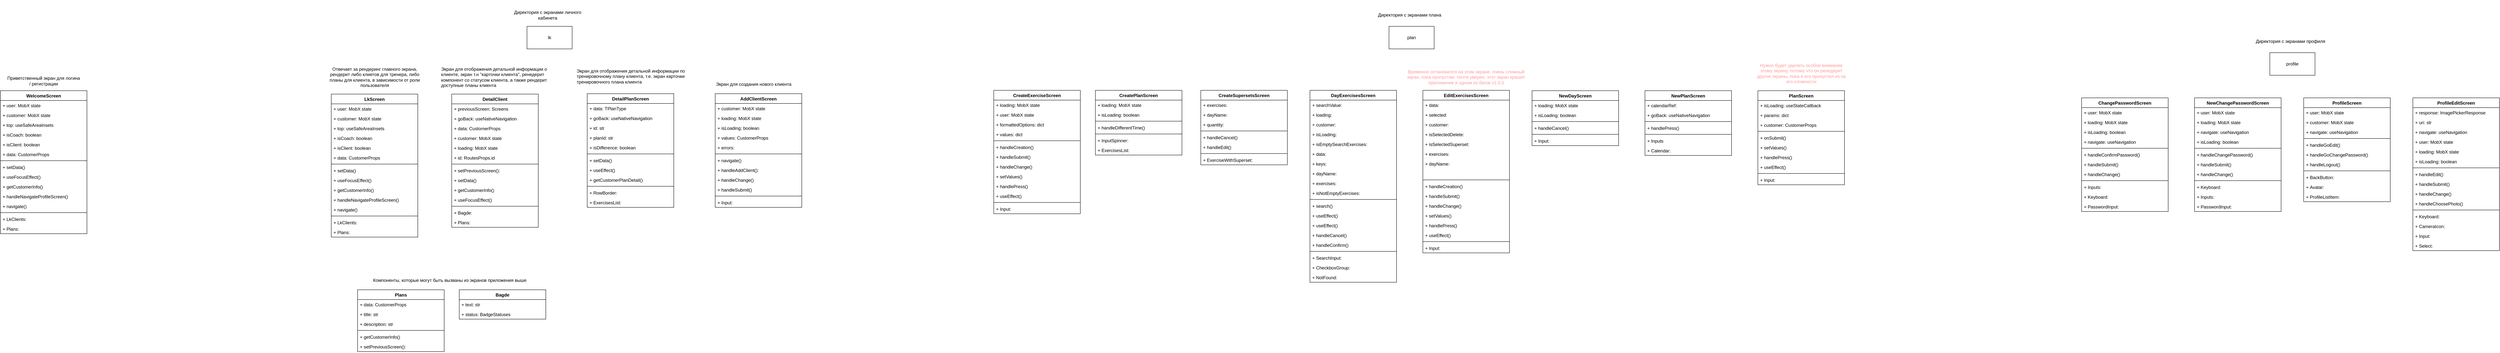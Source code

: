 <mxfile version="22.1.21" type="github">
  <diagram name="Page-1" id="orhrb_U4sWPSwwTpzmI8">
    <mxGraphModel dx="4901" dy="846" grid="1" gridSize="10" guides="1" tooltips="1" connect="1" arrows="1" fold="1" page="1" pageScale="1" pageWidth="827" pageHeight="1169" math="0" shadow="0">
      <root>
        <mxCell id="0" />
        <mxCell id="1" parent="0" />
        <mxCell id="VMNlSWo_XP4fWmH7iIUI-1" value="lk" style="rounded=0;whiteSpace=wrap;html=1;" parent="1" vertex="1">
          <mxGeometry x="-1610" y="130" width="120" height="60" as="geometry" />
        </mxCell>
        <mxCell id="VMNlSWo_XP4fWmH7iIUI-123" value="LkScreen" style="swimlane;fontStyle=1;align=center;verticalAlign=top;childLayout=stackLayout;horizontal=1;startSize=26;horizontalStack=0;resizeParent=1;resizeParentMax=0;resizeLast=0;collapsible=1;marginBottom=0;whiteSpace=wrap;html=1;" parent="1" vertex="1">
          <mxGeometry x="-2130" y="310" width="230" height="380" as="geometry" />
        </mxCell>
        <mxCell id="VMNlSWo_XP4fWmH7iIUI-124" value="+&amp;nbsp;user:&amp;nbsp;&lt;span style=&quot;background-color: initial;&quot;&gt;MobX state&lt;br&gt;&lt;/span&gt;" style="text;strokeColor=none;fillColor=none;align=left;verticalAlign=top;spacingLeft=4;spacingRight=4;overflow=hidden;rotatable=0;points=[[0,0.5],[1,0.5]];portConstraint=eastwest;whiteSpace=wrap;html=1;" parent="VMNlSWo_XP4fWmH7iIUI-123" vertex="1">
          <mxGeometry y="26" width="230" height="26" as="geometry" />
        </mxCell>
        <mxCell id="VMNlSWo_XP4fWmH7iIUI-125" value="+&amp;nbsp;customer&lt;span style=&quot;background-color: initial;&quot;&gt;:&amp;nbsp;&lt;/span&gt;MobX state" style="text;strokeColor=none;fillColor=none;align=left;verticalAlign=top;spacingLeft=4;spacingRight=4;overflow=hidden;rotatable=0;points=[[0,0.5],[1,0.5]];portConstraint=eastwest;whiteSpace=wrap;html=1;" parent="VMNlSWo_XP4fWmH7iIUI-123" vertex="1">
          <mxGeometry y="52" width="230" height="26" as="geometry" />
        </mxCell>
        <mxCell id="VMNlSWo_XP4fWmH7iIUI-126" value="+&amp;nbsp;top&lt;span style=&quot;background-color: initial;&quot;&gt;:&amp;nbsp;&lt;/span&gt;useSafeAreaInsets" style="text;strokeColor=none;fillColor=none;align=left;verticalAlign=top;spacingLeft=4;spacingRight=4;overflow=hidden;rotatable=0;points=[[0,0.5],[1,0.5]];portConstraint=eastwest;whiteSpace=wrap;html=1;" parent="VMNlSWo_XP4fWmH7iIUI-123" vertex="1">
          <mxGeometry y="78" width="230" height="26" as="geometry" />
        </mxCell>
        <mxCell id="VMNlSWo_XP4fWmH7iIUI-157" value="+ isCoach&lt;span style=&quot;background-color: initial;&quot;&gt;: boolean&lt;/span&gt;" style="text;strokeColor=none;fillColor=none;align=left;verticalAlign=top;spacingLeft=4;spacingRight=4;overflow=hidden;rotatable=0;points=[[0,0.5],[1,0.5]];portConstraint=eastwest;whiteSpace=wrap;html=1;" parent="VMNlSWo_XP4fWmH7iIUI-123" vertex="1">
          <mxGeometry y="104" width="230" height="26" as="geometry" />
        </mxCell>
        <mxCell id="VMNlSWo_XP4fWmH7iIUI-158" value="+ isClient: boolean&lt;span style=&quot;background-color: initial;&quot;&gt;&lt;br&gt;&amp;nbsp;&lt;/span&gt;" style="text;strokeColor=none;fillColor=none;align=left;verticalAlign=top;spacingLeft=4;spacingRight=4;overflow=hidden;rotatable=0;points=[[0,0.5],[1,0.5]];portConstraint=eastwest;whiteSpace=wrap;html=1;" parent="VMNlSWo_XP4fWmH7iIUI-123" vertex="1">
          <mxGeometry y="130" width="230" height="26" as="geometry" />
        </mxCell>
        <mxCell id="VMNlSWo_XP4fWmH7iIUI-160" value="+ data&lt;span style=&quot;background-color: initial;&quot;&gt;:&amp;nbsp;&lt;/span&gt;CustomerProps" style="text;strokeColor=none;fillColor=none;align=left;verticalAlign=top;spacingLeft=4;spacingRight=4;overflow=hidden;rotatable=0;points=[[0,0.5],[1,0.5]];portConstraint=eastwest;whiteSpace=wrap;html=1;" parent="VMNlSWo_XP4fWmH7iIUI-123" vertex="1">
          <mxGeometry y="156" width="230" height="26" as="geometry" />
        </mxCell>
        <mxCell id="VMNlSWo_XP4fWmH7iIUI-128" value="" style="line;strokeWidth=1;fillColor=none;align=left;verticalAlign=middle;spacingTop=-1;spacingLeft=3;spacingRight=3;rotatable=0;labelPosition=right;points=[];portConstraint=eastwest;strokeColor=inherit;" parent="VMNlSWo_XP4fWmH7iIUI-123" vertex="1">
          <mxGeometry y="182" width="230" height="8" as="geometry" />
        </mxCell>
        <mxCell id="VMNlSWo_XP4fWmH7iIUI-161" value="+ setData()" style="text;strokeColor=none;fillColor=none;align=left;verticalAlign=top;spacingLeft=4;spacingRight=4;overflow=hidden;rotatable=0;points=[[0,0.5],[1,0.5]];portConstraint=eastwest;whiteSpace=wrap;html=1;" parent="VMNlSWo_XP4fWmH7iIUI-123" vertex="1">
          <mxGeometry y="190" width="230" height="26" as="geometry" />
        </mxCell>
        <mxCell id="2S4yfgKzwdMQqWIJ7562-2" value="+&amp;nbsp;useFocusEffect&lt;span style=&quot;background-color: initial;&quot;&gt;()&lt;/span&gt;" style="text;strokeColor=none;fillColor=none;align=left;verticalAlign=top;spacingLeft=4;spacingRight=4;overflow=hidden;rotatable=0;points=[[0,0.5],[1,0.5]];portConstraint=eastwest;whiteSpace=wrap;html=1;" parent="VMNlSWo_XP4fWmH7iIUI-123" vertex="1">
          <mxGeometry y="216" width="230" height="26" as="geometry" />
        </mxCell>
        <mxCell id="VMNlSWo_XP4fWmH7iIUI-159" value="+ getCustomerInfo()" style="text;strokeColor=none;fillColor=none;align=left;verticalAlign=top;spacingLeft=4;spacingRight=4;overflow=hidden;rotatable=0;points=[[0,0.5],[1,0.5]];portConstraint=eastwest;whiteSpace=wrap;html=1;" parent="VMNlSWo_XP4fWmH7iIUI-123" vertex="1">
          <mxGeometry y="242" width="230" height="26" as="geometry" />
        </mxCell>
        <mxCell id="VMNlSWo_XP4fWmH7iIUI-132" value="+ handleNavigateProfileScreen()" style="text;strokeColor=none;fillColor=none;align=left;verticalAlign=top;spacingLeft=4;spacingRight=4;overflow=hidden;rotatable=0;points=[[0,0.5],[1,0.5]];portConstraint=eastwest;whiteSpace=wrap;html=1;" parent="VMNlSWo_XP4fWmH7iIUI-123" vertex="1">
          <mxGeometry y="268" width="230" height="26" as="geometry" />
        </mxCell>
        <mxCell id="VMNlSWo_XP4fWmH7iIUI-168" value="+ navigate()" style="text;strokeColor=none;fillColor=none;align=left;verticalAlign=top;spacingLeft=4;spacingRight=4;overflow=hidden;rotatable=0;points=[[0,0.5],[1,0.5]];portConstraint=eastwest;whiteSpace=wrap;html=1;" parent="VMNlSWo_XP4fWmH7iIUI-123" vertex="1">
          <mxGeometry y="294" width="230" height="26" as="geometry" />
        </mxCell>
        <mxCell id="VMNlSWo_XP4fWmH7iIUI-167" value="" style="line;strokeWidth=1;fillColor=none;align=left;verticalAlign=middle;spacingTop=-1;spacingLeft=3;spacingRight=3;rotatable=0;labelPosition=right;points=[];portConstraint=eastwest;strokeColor=inherit;" parent="VMNlSWo_XP4fWmH7iIUI-123" vertex="1">
          <mxGeometry y="320" width="230" height="8" as="geometry" />
        </mxCell>
        <mxCell id="VMNlSWo_XP4fWmH7iIUI-162" value="+&amp;nbsp;LkClients&lt;span style=&quot;background-color: initial;&quot;&gt;:&amp;nbsp;&lt;/span&gt;" style="text;strokeColor=none;fillColor=none;align=left;verticalAlign=top;spacingLeft=4;spacingRight=4;overflow=hidden;rotatable=0;points=[[0,0.5],[1,0.5]];portConstraint=eastwest;whiteSpace=wrap;html=1;" parent="VMNlSWo_XP4fWmH7iIUI-123" vertex="1">
          <mxGeometry y="328" width="230" height="26" as="geometry" />
        </mxCell>
        <mxCell id="VMNlSWo_XP4fWmH7iIUI-169" value="+&amp;nbsp;Plans&lt;span style=&quot;background-color: initial;&quot;&gt;:&amp;nbsp;&lt;/span&gt;" style="text;strokeColor=none;fillColor=none;align=left;verticalAlign=top;spacingLeft=4;spacingRight=4;overflow=hidden;rotatable=0;points=[[0,0.5],[1,0.5]];portConstraint=eastwest;whiteSpace=wrap;html=1;" parent="VMNlSWo_XP4fWmH7iIUI-123" vertex="1">
          <mxGeometry y="354" width="230" height="26" as="geometry" />
        </mxCell>
        <mxCell id="VMNlSWo_XP4fWmH7iIUI-177" value="DetailClient" style="swimlane;fontStyle=1;align=center;verticalAlign=top;childLayout=stackLayout;horizontal=1;startSize=26;horizontalStack=0;resizeParent=1;resizeParentMax=0;resizeLast=0;collapsible=1;marginBottom=0;whiteSpace=wrap;html=1;" parent="1" vertex="1">
          <mxGeometry x="-1810" y="310" width="230" height="354" as="geometry" />
        </mxCell>
        <mxCell id="VMNlSWo_XP4fWmH7iIUI-178" value="+ previousScreen&lt;span style=&quot;background-color: initial;&quot;&gt;: Screens&lt;br&gt;&lt;/span&gt;" style="text;strokeColor=none;fillColor=none;align=left;verticalAlign=top;spacingLeft=4;spacingRight=4;overflow=hidden;rotatable=0;points=[[0,0.5],[1,0.5]];portConstraint=eastwest;whiteSpace=wrap;html=1;" parent="VMNlSWo_XP4fWmH7iIUI-177" vertex="1">
          <mxGeometry y="26" width="230" height="26" as="geometry" />
        </mxCell>
        <mxCell id="2S4yfgKzwdMQqWIJ7562-4" value="+ goBack:&amp;nbsp;useNativeNavigation" style="text;strokeColor=none;fillColor=none;align=left;verticalAlign=top;spacingLeft=4;spacingRight=4;overflow=hidden;rotatable=0;points=[[0,0.5],[1,0.5]];portConstraint=eastwest;whiteSpace=wrap;html=1;" parent="VMNlSWo_XP4fWmH7iIUI-177" vertex="1">
          <mxGeometry y="52" width="230" height="26" as="geometry" />
        </mxCell>
        <mxCell id="2S4yfgKzwdMQqWIJ7562-5" value="+ data:&amp;nbsp;CustomerProps" style="text;strokeColor=none;fillColor=none;align=left;verticalAlign=top;spacingLeft=4;spacingRight=4;overflow=hidden;rotatable=0;points=[[0,0.5],[1,0.5]];portConstraint=eastwest;whiteSpace=wrap;html=1;" parent="VMNlSWo_XP4fWmH7iIUI-177" vertex="1">
          <mxGeometry y="78" width="230" height="26" as="geometry" />
        </mxCell>
        <mxCell id="VMNlSWo_XP4fWmH7iIUI-180" value="+ customer&lt;span style=&quot;background-color: initial;&quot;&gt;:&amp;nbsp;&lt;/span&gt;MobX state" style="text;strokeColor=none;fillColor=none;align=left;verticalAlign=top;spacingLeft=4;spacingRight=4;overflow=hidden;rotatable=0;points=[[0,0.5],[1,0.5]];portConstraint=eastwest;whiteSpace=wrap;html=1;" parent="VMNlSWo_XP4fWmH7iIUI-177" vertex="1">
          <mxGeometry y="104" width="230" height="26" as="geometry" />
        </mxCell>
        <mxCell id="VMNlSWo_XP4fWmH7iIUI-181" value="+ loading&lt;span style=&quot;background-color: initial;&quot;&gt;:&amp;nbsp;&lt;/span&gt;MobX state" style="text;strokeColor=none;fillColor=none;align=left;verticalAlign=top;spacingLeft=4;spacingRight=4;overflow=hidden;rotatable=0;points=[[0,0.5],[1,0.5]];portConstraint=eastwest;whiteSpace=wrap;html=1;" parent="VMNlSWo_XP4fWmH7iIUI-177" vertex="1">
          <mxGeometry y="130" width="230" height="26" as="geometry" />
        </mxCell>
        <mxCell id="VMNlSWo_XP4fWmH7iIUI-182" value="+ id&lt;span style=&quot;background-color: initial;&quot;&gt;:&amp;nbsp;&lt;/span&gt;RoutesProps.id" style="text;strokeColor=none;fillColor=none;align=left;verticalAlign=top;spacingLeft=4;spacingRight=4;overflow=hidden;rotatable=0;points=[[0,0.5],[1,0.5]];portConstraint=eastwest;whiteSpace=wrap;html=1;" parent="VMNlSWo_XP4fWmH7iIUI-177" vertex="1">
          <mxGeometry y="156" width="230" height="26" as="geometry" />
        </mxCell>
        <mxCell id="VMNlSWo_XP4fWmH7iIUI-184" value="" style="line;strokeWidth=1;fillColor=none;align=left;verticalAlign=middle;spacingTop=-1;spacingLeft=3;spacingRight=3;rotatable=0;labelPosition=right;points=[];portConstraint=eastwest;strokeColor=inherit;" parent="VMNlSWo_XP4fWmH7iIUI-177" vertex="1">
          <mxGeometry y="182" width="230" height="8" as="geometry" />
        </mxCell>
        <mxCell id="VMNlSWo_XP4fWmH7iIUI-185" value="+ setPreviousScreen()&lt;span style=&quot;background-color: initial;&quot;&gt;:&amp;nbsp;&lt;/span&gt;" style="text;strokeColor=none;fillColor=none;align=left;verticalAlign=top;spacingLeft=4;spacingRight=4;overflow=hidden;rotatable=0;points=[[0,0.5],[1,0.5]];portConstraint=eastwest;whiteSpace=wrap;html=1;" parent="VMNlSWo_XP4fWmH7iIUI-177" vertex="1">
          <mxGeometry y="190" width="230" height="26" as="geometry" />
        </mxCell>
        <mxCell id="VMNlSWo_XP4fWmH7iIUI-187" value="+ setData()" style="text;strokeColor=none;fillColor=none;align=left;verticalAlign=top;spacingLeft=4;spacingRight=4;overflow=hidden;rotatable=0;points=[[0,0.5],[1,0.5]];portConstraint=eastwest;whiteSpace=wrap;html=1;" parent="VMNlSWo_XP4fWmH7iIUI-177" vertex="1">
          <mxGeometry y="216" width="230" height="26" as="geometry" />
        </mxCell>
        <mxCell id="2S4yfgKzwdMQqWIJ7562-6" value="+&amp;nbsp;getCustomerInfo()" style="text;strokeColor=none;fillColor=none;align=left;verticalAlign=top;spacingLeft=4;spacingRight=4;overflow=hidden;rotatable=0;points=[[0,0.5],[1,0.5]];portConstraint=eastwest;whiteSpace=wrap;html=1;" parent="VMNlSWo_XP4fWmH7iIUI-177" vertex="1">
          <mxGeometry y="242" width="230" height="26" as="geometry" />
        </mxCell>
        <mxCell id="2S4yfgKzwdMQqWIJ7562-11" value="+ useFocusEffect()" style="text;strokeColor=none;fillColor=none;align=left;verticalAlign=top;spacingLeft=4;spacingRight=4;overflow=hidden;rotatable=0;points=[[0,0.5],[1,0.5]];portConstraint=eastwest;whiteSpace=wrap;html=1;" parent="VMNlSWo_XP4fWmH7iIUI-177" vertex="1">
          <mxGeometry y="268" width="230" height="26" as="geometry" />
        </mxCell>
        <mxCell id="VMNlSWo_XP4fWmH7iIUI-189" value="" style="line;strokeWidth=1;fillColor=none;align=left;verticalAlign=middle;spacingTop=-1;spacingLeft=3;spacingRight=3;rotatable=0;labelPosition=right;points=[];portConstraint=eastwest;strokeColor=inherit;" parent="VMNlSWo_XP4fWmH7iIUI-177" vertex="1">
          <mxGeometry y="294" width="230" height="8" as="geometry" />
        </mxCell>
        <mxCell id="VMNlSWo_XP4fWmH7iIUI-191" value="+ Bagde:" style="text;strokeColor=none;fillColor=none;align=left;verticalAlign=top;spacingLeft=4;spacingRight=4;overflow=hidden;rotatable=0;points=[[0,0.5],[1,0.5]];portConstraint=eastwest;whiteSpace=wrap;html=1;" parent="VMNlSWo_XP4fWmH7iIUI-177" vertex="1">
          <mxGeometry y="302" width="230" height="26" as="geometry" />
        </mxCell>
        <mxCell id="2S4yfgKzwdMQqWIJ7562-8" value="+&amp;nbsp;Plans:&amp;nbsp;" style="text;strokeColor=none;fillColor=none;align=left;verticalAlign=top;spacingLeft=4;spacingRight=4;overflow=hidden;rotatable=0;points=[[0,0.5],[1,0.5]];portConstraint=eastwest;whiteSpace=wrap;html=1;" parent="VMNlSWo_XP4fWmH7iIUI-177" vertex="1">
          <mxGeometry y="328" width="230" height="26" as="geometry" />
        </mxCell>
        <mxCell id="VMNlSWo_XP4fWmH7iIUI-192" value="DetailPlanScreen" style="swimlane;fontStyle=1;align=center;verticalAlign=top;childLayout=stackLayout;horizontal=1;startSize=26;horizontalStack=0;resizeParent=1;resizeParentMax=0;resizeLast=0;collapsible=1;marginBottom=0;whiteSpace=wrap;html=1;" parent="1" vertex="1">
          <mxGeometry x="-1450" y="309" width="230" height="302" as="geometry" />
        </mxCell>
        <mxCell id="VMNlSWo_XP4fWmH7iIUI-194" value="+ data&lt;span style=&quot;background-color: initial;&quot;&gt;:&amp;nbsp;&lt;/span&gt;TPlanType" style="text;strokeColor=none;fillColor=none;align=left;verticalAlign=top;spacingLeft=4;spacingRight=4;overflow=hidden;rotatable=0;points=[[0,0.5],[1,0.5]];portConstraint=eastwest;whiteSpace=wrap;html=1;" parent="VMNlSWo_XP4fWmH7iIUI-192" vertex="1">
          <mxGeometry y="26" width="230" height="26" as="geometry" />
        </mxCell>
        <mxCell id="b2Dnq1FQ79PILjMTeK7d-1" value="+ goBack: useNativeNavigation" style="text;strokeColor=none;fillColor=none;align=left;verticalAlign=top;spacingLeft=4;spacingRight=4;overflow=hidden;rotatable=0;points=[[0,0.5],[1,0.5]];portConstraint=eastwest;whiteSpace=wrap;html=1;" parent="VMNlSWo_XP4fWmH7iIUI-192" vertex="1">
          <mxGeometry y="52" width="230" height="26" as="geometry" />
        </mxCell>
        <mxCell id="VMNlSWo_XP4fWmH7iIUI-205" value="+ id&lt;span style=&quot;background-color: initial;&quot;&gt;: str&lt;/span&gt;" style="text;strokeColor=none;fillColor=none;align=left;verticalAlign=top;spacingLeft=4;spacingRight=4;overflow=hidden;rotatable=0;points=[[0,0.5],[1,0.5]];portConstraint=eastwest;whiteSpace=wrap;html=1;" parent="VMNlSWo_XP4fWmH7iIUI-192" vertex="1">
          <mxGeometry y="78" width="230" height="26" as="geometry" />
        </mxCell>
        <mxCell id="VMNlSWo_XP4fWmH7iIUI-197" value="+ planId&lt;span style=&quot;background-color: initial;&quot;&gt;: str&lt;/span&gt;" style="text;strokeColor=none;fillColor=none;align=left;verticalAlign=top;spacingLeft=4;spacingRight=4;overflow=hidden;rotatable=0;points=[[0,0.5],[1,0.5]];portConstraint=eastwest;whiteSpace=wrap;html=1;" parent="VMNlSWo_XP4fWmH7iIUI-192" vertex="1">
          <mxGeometry y="104" width="230" height="26" as="geometry" />
        </mxCell>
        <mxCell id="VMNlSWo_XP4fWmH7iIUI-196" value="+&amp;nbsp;isDifference&lt;span style=&quot;background-color: initial;&quot;&gt;: boolean&lt;/span&gt;" style="text;strokeColor=none;fillColor=none;align=left;verticalAlign=top;spacingLeft=4;spacingRight=4;overflow=hidden;rotatable=0;points=[[0,0.5],[1,0.5]];portConstraint=eastwest;whiteSpace=wrap;html=1;" parent="VMNlSWo_XP4fWmH7iIUI-192" vertex="1">
          <mxGeometry y="130" width="230" height="26" as="geometry" />
        </mxCell>
        <mxCell id="VMNlSWo_XP4fWmH7iIUI-198" value="" style="line;strokeWidth=1;fillColor=none;align=left;verticalAlign=middle;spacingTop=-1;spacingLeft=3;spacingRight=3;rotatable=0;labelPosition=right;points=[];portConstraint=eastwest;strokeColor=inherit;" parent="VMNlSWo_XP4fWmH7iIUI-192" vertex="1">
          <mxGeometry y="156" width="230" height="8" as="geometry" />
        </mxCell>
        <mxCell id="VMNlSWo_XP4fWmH7iIUI-201" value="+ setData()" style="text;strokeColor=none;fillColor=none;align=left;verticalAlign=top;spacingLeft=4;spacingRight=4;overflow=hidden;rotatable=0;points=[[0,0.5],[1,0.5]];portConstraint=eastwest;whiteSpace=wrap;html=1;" parent="VMNlSWo_XP4fWmH7iIUI-192" vertex="1">
          <mxGeometry y="164" width="230" height="26" as="geometry" />
        </mxCell>
        <mxCell id="VMNlSWo_XP4fWmH7iIUI-202" value="+ useEffect()" style="text;strokeColor=none;fillColor=none;align=left;verticalAlign=top;spacingLeft=4;spacingRight=4;overflow=hidden;rotatable=0;points=[[0,0.5],[1,0.5]];portConstraint=eastwest;whiteSpace=wrap;html=1;" parent="VMNlSWo_XP4fWmH7iIUI-192" vertex="1">
          <mxGeometry y="190" width="230" height="26" as="geometry" />
        </mxCell>
        <mxCell id="b2Dnq1FQ79PILjMTeK7d-2" value="+&amp;nbsp;getCustomerPlanDetail()" style="text;strokeColor=none;fillColor=none;align=left;verticalAlign=top;spacingLeft=4;spacingRight=4;overflow=hidden;rotatable=0;points=[[0,0.5],[1,0.5]];portConstraint=eastwest;whiteSpace=wrap;html=1;" parent="VMNlSWo_XP4fWmH7iIUI-192" vertex="1">
          <mxGeometry y="216" width="230" height="26" as="geometry" />
        </mxCell>
        <mxCell id="VMNlSWo_XP4fWmH7iIUI-203" value="" style="line;strokeWidth=1;fillColor=none;align=left;verticalAlign=middle;spacingTop=-1;spacingLeft=3;spacingRight=3;rotatable=0;labelPosition=right;points=[];portConstraint=eastwest;strokeColor=inherit;" parent="VMNlSWo_XP4fWmH7iIUI-192" vertex="1">
          <mxGeometry y="242" width="230" height="8" as="geometry" />
        </mxCell>
        <mxCell id="b2Dnq1FQ79PILjMTeK7d-4" value="+&amp;nbsp;RowBorder:" style="text;strokeColor=none;fillColor=none;align=left;verticalAlign=top;spacingLeft=4;spacingRight=4;overflow=hidden;rotatable=0;points=[[0,0.5],[1,0.5]];portConstraint=eastwest;whiteSpace=wrap;html=1;" parent="VMNlSWo_XP4fWmH7iIUI-192" vertex="1">
          <mxGeometry y="250" width="230" height="26" as="geometry" />
        </mxCell>
        <mxCell id="VMNlSWo_XP4fWmH7iIUI-204" value="+&amp;nbsp;ExercisesList&lt;span style=&quot;background-color: initial;&quot;&gt;:&amp;nbsp;&lt;/span&gt;" style="text;strokeColor=none;fillColor=none;align=left;verticalAlign=top;spacingLeft=4;spacingRight=4;overflow=hidden;rotatable=0;points=[[0,0.5],[1,0.5]];portConstraint=eastwest;whiteSpace=wrap;html=1;" parent="VMNlSWo_XP4fWmH7iIUI-192" vertex="1">
          <mxGeometry y="276" width="230" height="26" as="geometry" />
        </mxCell>
        <mxCell id="VMNlSWo_XP4fWmH7iIUI-206" value="AddClientScreen" style="swimlane;fontStyle=1;align=center;verticalAlign=top;childLayout=stackLayout;horizontal=1;startSize=26;horizontalStack=0;resizeParent=1;resizeParentMax=0;resizeLast=0;collapsible=1;marginBottom=0;whiteSpace=wrap;html=1;" parent="1" vertex="1">
          <mxGeometry x="-1110" y="309" width="230" height="302" as="geometry" />
        </mxCell>
        <mxCell id="VMNlSWo_XP4fWmH7iIUI-207" value="+&amp;nbsp;customer&lt;span style=&quot;background-color: initial;&quot;&gt;:&amp;nbsp;&lt;/span&gt;MobX state" style="text;strokeColor=none;fillColor=none;align=left;verticalAlign=top;spacingLeft=4;spacingRight=4;overflow=hidden;rotatable=0;points=[[0,0.5],[1,0.5]];portConstraint=eastwest;whiteSpace=wrap;html=1;" parent="VMNlSWo_XP4fWmH7iIUI-206" vertex="1">
          <mxGeometry y="26" width="230" height="26" as="geometry" />
        </mxCell>
        <mxCell id="VMNlSWo_XP4fWmH7iIUI-208" value="+&amp;nbsp;loading&lt;span style=&quot;background-color: initial;&quot;&gt;:&amp;nbsp;&lt;/span&gt;MobX state" style="text;strokeColor=none;fillColor=none;align=left;verticalAlign=top;spacingLeft=4;spacingRight=4;overflow=hidden;rotatable=0;points=[[0,0.5],[1,0.5]];portConstraint=eastwest;whiteSpace=wrap;html=1;" parent="VMNlSWo_XP4fWmH7iIUI-206" vertex="1">
          <mxGeometry y="52" width="230" height="26" as="geometry" />
        </mxCell>
        <mxCell id="b2Dnq1FQ79PILjMTeK7d-6" value="+&amp;nbsp;isLoading: boolean" style="text;strokeColor=none;fillColor=none;align=left;verticalAlign=top;spacingLeft=4;spacingRight=4;overflow=hidden;rotatable=0;points=[[0,0.5],[1,0.5]];portConstraint=eastwest;whiteSpace=wrap;html=1;" parent="VMNlSWo_XP4fWmH7iIUI-206" vertex="1">
          <mxGeometry y="78" width="230" height="26" as="geometry" />
        </mxCell>
        <mxCell id="VMNlSWo_XP4fWmH7iIUI-210" value="+&amp;nbsp;values:&amp;nbsp;CustomerProps" style="text;strokeColor=none;fillColor=none;align=left;verticalAlign=top;spacingLeft=4;spacingRight=4;overflow=hidden;rotatable=0;points=[[0,0.5],[1,0.5]];portConstraint=eastwest;whiteSpace=wrap;html=1;" parent="VMNlSWo_XP4fWmH7iIUI-206" vertex="1">
          <mxGeometry y="104" width="230" height="26" as="geometry" />
        </mxCell>
        <mxCell id="b2Dnq1FQ79PILjMTeK7d-8" value="+&amp;nbsp;errors:&amp;nbsp;" style="text;strokeColor=none;fillColor=none;align=left;verticalAlign=top;spacingLeft=4;spacingRight=4;overflow=hidden;rotatable=0;points=[[0,0.5],[1,0.5]];portConstraint=eastwest;whiteSpace=wrap;html=1;" parent="VMNlSWo_XP4fWmH7iIUI-206" vertex="1">
          <mxGeometry y="130" width="230" height="26" as="geometry" />
        </mxCell>
        <mxCell id="VMNlSWo_XP4fWmH7iIUI-211" value="" style="line;strokeWidth=1;fillColor=none;align=left;verticalAlign=middle;spacingTop=-1;spacingLeft=3;spacingRight=3;rotatable=0;labelPosition=right;points=[];portConstraint=eastwest;strokeColor=inherit;" parent="VMNlSWo_XP4fWmH7iIUI-206" vertex="1">
          <mxGeometry y="156" width="230" height="8" as="geometry" />
        </mxCell>
        <mxCell id="VMNlSWo_XP4fWmH7iIUI-212" value="+&amp;nbsp;navigate&lt;span style=&quot;background-color: initial;&quot;&gt;()&lt;/span&gt;" style="text;strokeColor=none;fillColor=none;align=left;verticalAlign=top;spacingLeft=4;spacingRight=4;overflow=hidden;rotatable=0;points=[[0,0.5],[1,0.5]];portConstraint=eastwest;whiteSpace=wrap;html=1;" parent="VMNlSWo_XP4fWmH7iIUI-206" vertex="1">
          <mxGeometry y="164" width="230" height="26" as="geometry" />
        </mxCell>
        <mxCell id="VMNlSWo_XP4fWmH7iIUI-213" value="+&amp;nbsp;handleAddClient&lt;span style=&quot;background-color: initial;&quot;&gt;()&lt;/span&gt;&lt;span style=&quot;background-color: initial;&quot;&gt;:&amp;nbsp;&lt;/span&gt;" style="text;strokeColor=none;fillColor=none;align=left;verticalAlign=top;spacingLeft=4;spacingRight=4;overflow=hidden;rotatable=0;points=[[0,0.5],[1,0.5]];portConstraint=eastwest;whiteSpace=wrap;html=1;" parent="VMNlSWo_XP4fWmH7iIUI-206" vertex="1">
          <mxGeometry y="190" width="230" height="26" as="geometry" />
        </mxCell>
        <mxCell id="VMNlSWo_XP4fWmH7iIUI-217" value="+&amp;nbsp;handleChange&lt;span style=&quot;background-color: initial;&quot;&gt;()&lt;/span&gt;" style="text;strokeColor=none;fillColor=none;align=left;verticalAlign=top;spacingLeft=4;spacingRight=4;overflow=hidden;rotatable=0;points=[[0,0.5],[1,0.5]];portConstraint=eastwest;whiteSpace=wrap;html=1;" parent="VMNlSWo_XP4fWmH7iIUI-206" vertex="1">
          <mxGeometry y="216" width="230" height="26" as="geometry" />
        </mxCell>
        <mxCell id="VMNlSWo_XP4fWmH7iIUI-219" value="+&amp;nbsp;handleSubmit&lt;span style=&quot;background-color: initial;&quot;&gt;()&lt;/span&gt;" style="text;strokeColor=none;fillColor=none;align=left;verticalAlign=top;spacingLeft=4;spacingRight=4;overflow=hidden;rotatable=0;points=[[0,0.5],[1,0.5]];portConstraint=eastwest;whiteSpace=wrap;html=1;" parent="VMNlSWo_XP4fWmH7iIUI-206" vertex="1">
          <mxGeometry y="242" width="230" height="26" as="geometry" />
        </mxCell>
        <mxCell id="VMNlSWo_XP4fWmH7iIUI-215" value="" style="line;strokeWidth=1;fillColor=none;align=left;verticalAlign=middle;spacingTop=-1;spacingLeft=3;spacingRight=3;rotatable=0;labelPosition=right;points=[];portConstraint=eastwest;strokeColor=inherit;" parent="VMNlSWo_XP4fWmH7iIUI-206" vertex="1">
          <mxGeometry y="268" width="230" height="8" as="geometry" />
        </mxCell>
        <mxCell id="VMNlSWo_XP4fWmH7iIUI-216" value="+&amp;nbsp;Input&lt;span style=&quot;background-color: initial;&quot;&gt;:&amp;nbsp;&lt;/span&gt;" style="text;strokeColor=none;fillColor=none;align=left;verticalAlign=top;spacingLeft=4;spacingRight=4;overflow=hidden;rotatable=0;points=[[0,0.5],[1,0.5]];portConstraint=eastwest;whiteSpace=wrap;html=1;" parent="VMNlSWo_XP4fWmH7iIUI-206" vertex="1">
          <mxGeometry y="276" width="230" height="26" as="geometry" />
        </mxCell>
        <mxCell id="VMNlSWo_XP4fWmH7iIUI-221" value="Отвечает за рендеринг главного экрана, рендерит либо клиетов для тренера, либо планы для клиента, в зависимости от роли пользователя" style="text;strokeColor=none;align=center;fillColor=none;html=1;verticalAlign=middle;whiteSpace=wrap;rounded=0;" parent="1" vertex="1">
          <mxGeometry x="-2147.5" y="230" width="265" height="70" as="geometry" />
        </mxCell>
        <mxCell id="Dz01mGj_NkQ9UlG7R1HQ-4" value="Директория с экранами личного кабинета" style="text;strokeColor=none;align=center;fillColor=none;html=1;verticalAlign=middle;whiteSpace=wrap;rounded=0;" parent="1" vertex="1">
          <mxGeometry x="-1660" y="60" width="210" height="80" as="geometry" />
        </mxCell>
        <mxCell id="2S4yfgKzwdMQqWIJ7562-10" value="Экран для отображения детальной информации о клиенте,&amp;nbsp;экран&amp;nbsp;т.н &quot;карточки клиента&quot;, ренедерит компонент со статусом клиента, а также рендерит доступные планы клиента" style="text;strokeColor=none;align=left;fillColor=none;html=1;verticalAlign=middle;whiteSpace=wrap;rounded=0;" parent="1" vertex="1">
          <mxGeometry x="-1840" y="235" width="300" height="60" as="geometry" />
        </mxCell>
        <mxCell id="2S4yfgKzwdMQqWIJ7562-12" value="Компоненты, которые могут быть вызваны из экранов приложения выше" style="text;strokeColor=none;align=center;fillColor=none;html=1;verticalAlign=middle;whiteSpace=wrap;rounded=0;" parent="1" vertex="1">
          <mxGeometry x="-2040" y="790" width="450" height="30" as="geometry" />
        </mxCell>
        <mxCell id="2S4yfgKzwdMQqWIJ7562-24" value="Bagde" style="swimlane;fontStyle=1;align=center;verticalAlign=top;childLayout=stackLayout;horizontal=1;startSize=26;horizontalStack=0;resizeParent=1;resizeParentMax=0;resizeLast=0;collapsible=1;marginBottom=0;whiteSpace=wrap;html=1;" parent="1" vertex="1">
          <mxGeometry x="-1790" y="830" width="230" height="78" as="geometry" />
        </mxCell>
        <mxCell id="2S4yfgKzwdMQqWIJ7562-25" value="+&amp;nbsp;text&lt;span style=&quot;background-color: initial;&quot;&gt;: str&lt;/span&gt;" style="text;strokeColor=none;fillColor=none;align=left;verticalAlign=top;spacingLeft=4;spacingRight=4;overflow=hidden;rotatable=0;points=[[0,0.5],[1,0.5]];portConstraint=eastwest;whiteSpace=wrap;html=1;" parent="2S4yfgKzwdMQqWIJ7562-24" vertex="1">
          <mxGeometry y="26" width="230" height="26" as="geometry" />
        </mxCell>
        <mxCell id="2S4yfgKzwdMQqWIJ7562-26" value="+&amp;nbsp;status&lt;span style=&quot;background-color: initial;&quot;&gt;:&amp;nbsp;&lt;/span&gt;BadgeStatuses" style="text;strokeColor=none;fillColor=none;align=left;verticalAlign=top;spacingLeft=4;spacingRight=4;overflow=hidden;rotatable=0;points=[[0,0.5],[1,0.5]];portConstraint=eastwest;whiteSpace=wrap;html=1;" parent="2S4yfgKzwdMQqWIJ7562-24" vertex="1">
          <mxGeometry y="52" width="230" height="26" as="geometry" />
        </mxCell>
        <mxCell id="2S4yfgKzwdMQqWIJ7562-46" value="Plans" style="swimlane;fontStyle=1;align=center;verticalAlign=top;childLayout=stackLayout;horizontal=1;startSize=26;horizontalStack=0;resizeParent=1;resizeParentMax=0;resizeLast=0;collapsible=1;marginBottom=0;whiteSpace=wrap;html=1;" parent="1" vertex="1">
          <mxGeometry x="-2060" y="830" width="230" height="164" as="geometry" />
        </mxCell>
        <mxCell id="2S4yfgKzwdMQqWIJ7562-47" value="+ data&lt;span style=&quot;background-color: initial;&quot;&gt;:&amp;nbsp;&lt;/span&gt;CustomerProps" style="text;strokeColor=none;fillColor=none;align=left;verticalAlign=top;spacingLeft=4;spacingRight=4;overflow=hidden;rotatable=0;points=[[0,0.5],[1,0.5]];portConstraint=eastwest;whiteSpace=wrap;html=1;" parent="2S4yfgKzwdMQqWIJ7562-46" vertex="1">
          <mxGeometry y="26" width="230" height="26" as="geometry" />
        </mxCell>
        <mxCell id="2S4yfgKzwdMQqWIJ7562-48" value="+ title&lt;span style=&quot;background-color: initial;&quot;&gt;: str&lt;/span&gt;" style="text;strokeColor=none;fillColor=none;align=left;verticalAlign=top;spacingLeft=4;spacingRight=4;overflow=hidden;rotatable=0;points=[[0,0.5],[1,0.5]];portConstraint=eastwest;whiteSpace=wrap;html=1;" parent="2S4yfgKzwdMQqWIJ7562-46" vertex="1">
          <mxGeometry y="52" width="230" height="26" as="geometry" />
        </mxCell>
        <mxCell id="2S4yfgKzwdMQqWIJ7562-49" value="+ description&lt;span style=&quot;background-color: initial;&quot;&gt;: str&amp;nbsp;&lt;/span&gt;" style="text;strokeColor=none;fillColor=none;align=left;verticalAlign=top;spacingLeft=4;spacingRight=4;overflow=hidden;rotatable=0;points=[[0,0.5],[1,0.5]];portConstraint=eastwest;whiteSpace=wrap;html=1;" parent="2S4yfgKzwdMQqWIJ7562-46" vertex="1">
          <mxGeometry y="78" width="230" height="26" as="geometry" />
        </mxCell>
        <mxCell id="2S4yfgKzwdMQqWIJ7562-51" value="" style="line;strokeWidth=1;fillColor=none;align=left;verticalAlign=middle;spacingTop=-1;spacingLeft=3;spacingRight=3;rotatable=0;labelPosition=right;points=[];portConstraint=eastwest;strokeColor=inherit;" parent="2S4yfgKzwdMQqWIJ7562-46" vertex="1">
          <mxGeometry y="104" width="230" height="8" as="geometry" />
        </mxCell>
        <mxCell id="2S4yfgKzwdMQqWIJ7562-52" value="+ getCustomerInfo()" style="text;strokeColor=none;fillColor=none;align=left;verticalAlign=top;spacingLeft=4;spacingRight=4;overflow=hidden;rotatable=0;points=[[0,0.5],[1,0.5]];portConstraint=eastwest;whiteSpace=wrap;html=1;" parent="2S4yfgKzwdMQqWIJ7562-46" vertex="1">
          <mxGeometry y="112" width="230" height="26" as="geometry" />
        </mxCell>
        <mxCell id="2S4yfgKzwdMQqWIJ7562-53" value="+ setPreviousScreen&lt;span style=&quot;background-color: initial;&quot;&gt;()&lt;/span&gt;&lt;span style=&quot;background-color: initial;&quot;&gt;:&amp;nbsp;&lt;/span&gt;" style="text;strokeColor=none;fillColor=none;align=left;verticalAlign=top;spacingLeft=4;spacingRight=4;overflow=hidden;rotatable=0;points=[[0,0.5],[1,0.5]];portConstraint=eastwest;whiteSpace=wrap;html=1;" parent="2S4yfgKzwdMQqWIJ7562-46" vertex="1">
          <mxGeometry y="138" width="230" height="26" as="geometry" />
        </mxCell>
        <mxCell id="b2Dnq1FQ79PILjMTeK7d-3" value="Экран для отображения детальной информации по тренировочному плану клиента, т.е. экран карточки тренировочного плана клиента" style="text;whiteSpace=wrap;html=1;" parent="1" vertex="1">
          <mxGeometry x="-1480" y="235" width="350" height="55" as="geometry" />
        </mxCell>
        <mxCell id="b2Dnq1FQ79PILjMTeK7d-5" value="Экран для создания нового клиента" style="text;whiteSpace=wrap;html=1;" parent="1" vertex="1">
          <mxGeometry x="-1110" y="270" width="350" height="55" as="geometry" />
        </mxCell>
        <mxCell id="b2Dnq1FQ79PILjMTeK7d-10" value="plan" style="rounded=0;whiteSpace=wrap;html=1;" parent="1" vertex="1">
          <mxGeometry x="680" y="130" width="120" height="60" as="geometry" />
        </mxCell>
        <mxCell id="b2Dnq1FQ79PILjMTeK7d-11" value="Директория с экранами плана" style="text;strokeColor=none;align=center;fillColor=none;html=1;verticalAlign=middle;whiteSpace=wrap;rounded=0;" parent="1" vertex="1">
          <mxGeometry x="630" y="60" width="210" height="80" as="geometry" />
        </mxCell>
        <mxCell id="b2Dnq1FQ79PILjMTeK7d-12" value="profile" style="rounded=0;whiteSpace=wrap;html=1;" parent="1" vertex="1">
          <mxGeometry x="3020" y="200" width="120" height="60" as="geometry" />
        </mxCell>
        <mxCell id="b2Dnq1FQ79PILjMTeK7d-13" value="Директория с экранами профиля" style="text;strokeColor=none;align=center;fillColor=none;html=1;verticalAlign=middle;whiteSpace=wrap;rounded=0;" parent="1" vertex="1">
          <mxGeometry x="2970" y="130" width="210" height="80" as="geometry" />
        </mxCell>
        <mxCell id="b2Dnq1FQ79PILjMTeK7d-75" value="WelcomeScreen" style="swimlane;fontStyle=1;align=center;verticalAlign=top;childLayout=stackLayout;horizontal=1;startSize=26;horizontalStack=0;resizeParent=1;resizeParentMax=0;resizeLast=0;collapsible=1;marginBottom=0;whiteSpace=wrap;html=1;" parent="1" vertex="1">
          <mxGeometry x="-3009" y="301" width="230" height="380" as="geometry" />
        </mxCell>
        <mxCell id="b2Dnq1FQ79PILjMTeK7d-76" value="+&amp;nbsp;user:&amp;nbsp;&lt;span style=&quot;background-color: initial;&quot;&gt;MobX state&lt;br&gt;&lt;/span&gt;" style="text;strokeColor=none;fillColor=none;align=left;verticalAlign=top;spacingLeft=4;spacingRight=4;overflow=hidden;rotatable=0;points=[[0,0.5],[1,0.5]];portConstraint=eastwest;whiteSpace=wrap;html=1;" parent="b2Dnq1FQ79PILjMTeK7d-75" vertex="1">
          <mxGeometry y="26" width="230" height="26" as="geometry" />
        </mxCell>
        <mxCell id="b2Dnq1FQ79PILjMTeK7d-77" value="+&amp;nbsp;customer&lt;span style=&quot;background-color: initial;&quot;&gt;:&amp;nbsp;&lt;/span&gt;MobX state" style="text;strokeColor=none;fillColor=none;align=left;verticalAlign=top;spacingLeft=4;spacingRight=4;overflow=hidden;rotatable=0;points=[[0,0.5],[1,0.5]];portConstraint=eastwest;whiteSpace=wrap;html=1;" parent="b2Dnq1FQ79PILjMTeK7d-75" vertex="1">
          <mxGeometry y="52" width="230" height="26" as="geometry" />
        </mxCell>
        <mxCell id="b2Dnq1FQ79PILjMTeK7d-78" value="+&amp;nbsp;top&lt;span style=&quot;background-color: initial;&quot;&gt;:&amp;nbsp;&lt;/span&gt;useSafeAreaInsets" style="text;strokeColor=none;fillColor=none;align=left;verticalAlign=top;spacingLeft=4;spacingRight=4;overflow=hidden;rotatable=0;points=[[0,0.5],[1,0.5]];portConstraint=eastwest;whiteSpace=wrap;html=1;" parent="b2Dnq1FQ79PILjMTeK7d-75" vertex="1">
          <mxGeometry y="78" width="230" height="26" as="geometry" />
        </mxCell>
        <mxCell id="b2Dnq1FQ79PILjMTeK7d-79" value="+ isCoach&lt;span style=&quot;background-color: initial;&quot;&gt;: boolean&lt;/span&gt;" style="text;strokeColor=none;fillColor=none;align=left;verticalAlign=top;spacingLeft=4;spacingRight=4;overflow=hidden;rotatable=0;points=[[0,0.5],[1,0.5]];portConstraint=eastwest;whiteSpace=wrap;html=1;" parent="b2Dnq1FQ79PILjMTeK7d-75" vertex="1">
          <mxGeometry y="104" width="230" height="26" as="geometry" />
        </mxCell>
        <mxCell id="b2Dnq1FQ79PILjMTeK7d-80" value="+ isClient: boolean&lt;span style=&quot;background-color: initial;&quot;&gt;&lt;br&gt;&amp;nbsp;&lt;/span&gt;" style="text;strokeColor=none;fillColor=none;align=left;verticalAlign=top;spacingLeft=4;spacingRight=4;overflow=hidden;rotatable=0;points=[[0,0.5],[1,0.5]];portConstraint=eastwest;whiteSpace=wrap;html=1;" parent="b2Dnq1FQ79PILjMTeK7d-75" vertex="1">
          <mxGeometry y="130" width="230" height="26" as="geometry" />
        </mxCell>
        <mxCell id="b2Dnq1FQ79PILjMTeK7d-81" value="+ data&lt;span style=&quot;background-color: initial;&quot;&gt;:&amp;nbsp;&lt;/span&gt;CustomerProps" style="text;strokeColor=none;fillColor=none;align=left;verticalAlign=top;spacingLeft=4;spacingRight=4;overflow=hidden;rotatable=0;points=[[0,0.5],[1,0.5]];portConstraint=eastwest;whiteSpace=wrap;html=1;" parent="b2Dnq1FQ79PILjMTeK7d-75" vertex="1">
          <mxGeometry y="156" width="230" height="26" as="geometry" />
        </mxCell>
        <mxCell id="b2Dnq1FQ79PILjMTeK7d-82" value="" style="line;strokeWidth=1;fillColor=none;align=left;verticalAlign=middle;spacingTop=-1;spacingLeft=3;spacingRight=3;rotatable=0;labelPosition=right;points=[];portConstraint=eastwest;strokeColor=inherit;" parent="b2Dnq1FQ79PILjMTeK7d-75" vertex="1">
          <mxGeometry y="182" width="230" height="8" as="geometry" />
        </mxCell>
        <mxCell id="b2Dnq1FQ79PILjMTeK7d-83" value="+ setData()" style="text;strokeColor=none;fillColor=none;align=left;verticalAlign=top;spacingLeft=4;spacingRight=4;overflow=hidden;rotatable=0;points=[[0,0.5],[1,0.5]];portConstraint=eastwest;whiteSpace=wrap;html=1;" parent="b2Dnq1FQ79PILjMTeK7d-75" vertex="1">
          <mxGeometry y="190" width="230" height="26" as="geometry" />
        </mxCell>
        <mxCell id="b2Dnq1FQ79PILjMTeK7d-84" value="+&amp;nbsp;useFocusEffect&lt;span style=&quot;background-color: initial;&quot;&gt;()&lt;/span&gt;" style="text;strokeColor=none;fillColor=none;align=left;verticalAlign=top;spacingLeft=4;spacingRight=4;overflow=hidden;rotatable=0;points=[[0,0.5],[1,0.5]];portConstraint=eastwest;whiteSpace=wrap;html=1;" parent="b2Dnq1FQ79PILjMTeK7d-75" vertex="1">
          <mxGeometry y="216" width="230" height="26" as="geometry" />
        </mxCell>
        <mxCell id="b2Dnq1FQ79PILjMTeK7d-85" value="+ getCustomerInfo()" style="text;strokeColor=none;fillColor=none;align=left;verticalAlign=top;spacingLeft=4;spacingRight=4;overflow=hidden;rotatable=0;points=[[0,0.5],[1,0.5]];portConstraint=eastwest;whiteSpace=wrap;html=1;" parent="b2Dnq1FQ79PILjMTeK7d-75" vertex="1">
          <mxGeometry y="242" width="230" height="26" as="geometry" />
        </mxCell>
        <mxCell id="b2Dnq1FQ79PILjMTeK7d-86" value="+ handleNavigateProfileScreen()" style="text;strokeColor=none;fillColor=none;align=left;verticalAlign=top;spacingLeft=4;spacingRight=4;overflow=hidden;rotatable=0;points=[[0,0.5],[1,0.5]];portConstraint=eastwest;whiteSpace=wrap;html=1;" parent="b2Dnq1FQ79PILjMTeK7d-75" vertex="1">
          <mxGeometry y="268" width="230" height="26" as="geometry" />
        </mxCell>
        <mxCell id="b2Dnq1FQ79PILjMTeK7d-87" value="+ navigate()" style="text;strokeColor=none;fillColor=none;align=left;verticalAlign=top;spacingLeft=4;spacingRight=4;overflow=hidden;rotatable=0;points=[[0,0.5],[1,0.5]];portConstraint=eastwest;whiteSpace=wrap;html=1;" parent="b2Dnq1FQ79PILjMTeK7d-75" vertex="1">
          <mxGeometry y="294" width="230" height="26" as="geometry" />
        </mxCell>
        <mxCell id="b2Dnq1FQ79PILjMTeK7d-88" value="" style="line;strokeWidth=1;fillColor=none;align=left;verticalAlign=middle;spacingTop=-1;spacingLeft=3;spacingRight=3;rotatable=0;labelPosition=right;points=[];portConstraint=eastwest;strokeColor=inherit;" parent="b2Dnq1FQ79PILjMTeK7d-75" vertex="1">
          <mxGeometry y="320" width="230" height="8" as="geometry" />
        </mxCell>
        <mxCell id="b2Dnq1FQ79PILjMTeK7d-89" value="+&amp;nbsp;LkClients&lt;span style=&quot;background-color: initial;&quot;&gt;:&amp;nbsp;&lt;/span&gt;" style="text;strokeColor=none;fillColor=none;align=left;verticalAlign=top;spacingLeft=4;spacingRight=4;overflow=hidden;rotatable=0;points=[[0,0.5],[1,0.5]];portConstraint=eastwest;whiteSpace=wrap;html=1;" parent="b2Dnq1FQ79PILjMTeK7d-75" vertex="1">
          <mxGeometry y="328" width="230" height="26" as="geometry" />
        </mxCell>
        <mxCell id="b2Dnq1FQ79PILjMTeK7d-90" value="+&amp;nbsp;Plans&lt;span style=&quot;background-color: initial;&quot;&gt;:&amp;nbsp;&lt;/span&gt;" style="text;strokeColor=none;fillColor=none;align=left;verticalAlign=top;spacingLeft=4;spacingRight=4;overflow=hidden;rotatable=0;points=[[0,0.5],[1,0.5]];portConstraint=eastwest;whiteSpace=wrap;html=1;" parent="b2Dnq1FQ79PILjMTeK7d-75" vertex="1">
          <mxGeometry y="354" width="230" height="26" as="geometry" />
        </mxCell>
        <mxCell id="b2Dnq1FQ79PILjMTeK7d-91" value="Приветственный экран для логина / регистрации" style="text;strokeColor=none;align=center;fillColor=none;html=1;verticalAlign=middle;whiteSpace=wrap;rounded=0;" parent="1" vertex="1">
          <mxGeometry x="-2994" y="250" width="200" height="50" as="geometry" />
        </mxCell>
        <mxCell id="b2Dnq1FQ79PILjMTeK7d-93" value="CreateExerciseScreen" style="swimlane;fontStyle=1;align=center;verticalAlign=top;childLayout=stackLayout;horizontal=1;startSize=26;horizontalStack=0;resizeParent=1;resizeParentMax=0;resizeLast=0;collapsible=1;marginBottom=0;whiteSpace=wrap;html=1;" parent="1" vertex="1">
          <mxGeometry x="-370" y="300" width="230" height="328" as="geometry" />
        </mxCell>
        <mxCell id="b2Dnq1FQ79PILjMTeK7d-94" value="+&amp;nbsp;loading:&amp;nbsp;MobX state" style="text;strokeColor=none;fillColor=none;align=left;verticalAlign=top;spacingLeft=4;spacingRight=4;overflow=hidden;rotatable=0;points=[[0,0.5],[1,0.5]];portConstraint=eastwest;whiteSpace=wrap;html=1;" parent="b2Dnq1FQ79PILjMTeK7d-93" vertex="1">
          <mxGeometry y="26" width="230" height="26" as="geometry" />
        </mxCell>
        <mxCell id="b2Dnq1FQ79PILjMTeK7d-95" value="+&amp;nbsp;user:&amp;nbsp;MobX state" style="text;strokeColor=none;fillColor=none;align=left;verticalAlign=top;spacingLeft=4;spacingRight=4;overflow=hidden;rotatable=0;points=[[0,0.5],[1,0.5]];portConstraint=eastwest;whiteSpace=wrap;html=1;" parent="b2Dnq1FQ79PILjMTeK7d-93" vertex="1">
          <mxGeometry y="52" width="230" height="26" as="geometry" />
        </mxCell>
        <mxCell id="b2Dnq1FQ79PILjMTeK7d-96" value="+&amp;nbsp;formattedOptions: dict" style="text;strokeColor=none;fillColor=none;align=left;verticalAlign=top;spacingLeft=4;spacingRight=4;overflow=hidden;rotatable=0;points=[[0,0.5],[1,0.5]];portConstraint=eastwest;whiteSpace=wrap;html=1;" parent="b2Dnq1FQ79PILjMTeK7d-93" vertex="1">
          <mxGeometry y="78" width="230" height="26" as="geometry" />
        </mxCell>
        <mxCell id="b2Dnq1FQ79PILjMTeK7d-97" value="+&amp;nbsp;values: dict" style="text;strokeColor=none;fillColor=none;align=left;verticalAlign=top;spacingLeft=4;spacingRight=4;overflow=hidden;rotatable=0;points=[[0,0.5],[1,0.5]];portConstraint=eastwest;whiteSpace=wrap;html=1;" parent="b2Dnq1FQ79PILjMTeK7d-93" vertex="1">
          <mxGeometry y="104" width="230" height="26" as="geometry" />
        </mxCell>
        <mxCell id="b2Dnq1FQ79PILjMTeK7d-99" value="" style="line;strokeWidth=1;fillColor=none;align=left;verticalAlign=middle;spacingTop=-1;spacingLeft=3;spacingRight=3;rotatable=0;labelPosition=right;points=[];portConstraint=eastwest;strokeColor=inherit;" parent="b2Dnq1FQ79PILjMTeK7d-93" vertex="1">
          <mxGeometry y="130" width="230" height="8" as="geometry" />
        </mxCell>
        <mxCell id="b2Dnq1FQ79PILjMTeK7d-100" value="+ handleCreation()" style="text;strokeColor=none;fillColor=none;align=left;verticalAlign=top;spacingLeft=4;spacingRight=4;overflow=hidden;rotatable=0;points=[[0,0.5],[1,0.5]];portConstraint=eastwest;whiteSpace=wrap;html=1;" parent="b2Dnq1FQ79PILjMTeK7d-93" vertex="1">
          <mxGeometry y="138" width="230" height="26" as="geometry" />
        </mxCell>
        <mxCell id="b2Dnq1FQ79PILjMTeK7d-101" value="+&amp;nbsp;handleSubmit()" style="text;strokeColor=none;fillColor=none;align=left;verticalAlign=top;spacingLeft=4;spacingRight=4;overflow=hidden;rotatable=0;points=[[0,0.5],[1,0.5]];portConstraint=eastwest;whiteSpace=wrap;html=1;" parent="b2Dnq1FQ79PILjMTeK7d-93" vertex="1">
          <mxGeometry y="164" width="230" height="26" as="geometry" />
        </mxCell>
        <mxCell id="b2Dnq1FQ79PILjMTeK7d-102" value="+ handleChange()" style="text;strokeColor=none;fillColor=none;align=left;verticalAlign=top;spacingLeft=4;spacingRight=4;overflow=hidden;rotatable=0;points=[[0,0.5],[1,0.5]];portConstraint=eastwest;whiteSpace=wrap;html=1;" parent="b2Dnq1FQ79PILjMTeK7d-93" vertex="1">
          <mxGeometry y="190" width="230" height="26" as="geometry" />
        </mxCell>
        <mxCell id="b2Dnq1FQ79PILjMTeK7d-103" value="+ setValues()" style="text;strokeColor=none;fillColor=none;align=left;verticalAlign=top;spacingLeft=4;spacingRight=4;overflow=hidden;rotatable=0;points=[[0,0.5],[1,0.5]];portConstraint=eastwest;whiteSpace=wrap;html=1;" parent="b2Dnq1FQ79PILjMTeK7d-93" vertex="1">
          <mxGeometry y="216" width="230" height="26" as="geometry" />
        </mxCell>
        <mxCell id="b2Dnq1FQ79PILjMTeK7d-106" value="+ handlePress()" style="text;strokeColor=none;fillColor=none;align=left;verticalAlign=top;spacingLeft=4;spacingRight=4;overflow=hidden;rotatable=0;points=[[0,0.5],[1,0.5]];portConstraint=eastwest;whiteSpace=wrap;html=1;" parent="b2Dnq1FQ79PILjMTeK7d-93" vertex="1">
          <mxGeometry y="242" width="230" height="26" as="geometry" />
        </mxCell>
        <mxCell id="b2Dnq1FQ79PILjMTeK7d-107" value="+ useEffect()" style="text;strokeColor=none;fillColor=none;align=left;verticalAlign=top;spacingLeft=4;spacingRight=4;overflow=hidden;rotatable=0;points=[[0,0.5],[1,0.5]];portConstraint=eastwest;whiteSpace=wrap;html=1;" parent="b2Dnq1FQ79PILjMTeK7d-93" vertex="1">
          <mxGeometry y="268" width="230" height="26" as="geometry" />
        </mxCell>
        <mxCell id="b2Dnq1FQ79PILjMTeK7d-104" value="" style="line;strokeWidth=1;fillColor=none;align=left;verticalAlign=middle;spacingTop=-1;spacingLeft=3;spacingRight=3;rotatable=0;labelPosition=right;points=[];portConstraint=eastwest;strokeColor=inherit;" parent="b2Dnq1FQ79PILjMTeK7d-93" vertex="1">
          <mxGeometry y="294" width="230" height="8" as="geometry" />
        </mxCell>
        <mxCell id="b2Dnq1FQ79PILjMTeK7d-105" value="+&amp;nbsp;Input&lt;span style=&quot;background-color: initial;&quot;&gt;:&amp;nbsp;&lt;/span&gt;" style="text;strokeColor=none;fillColor=none;align=left;verticalAlign=top;spacingLeft=4;spacingRight=4;overflow=hidden;rotatable=0;points=[[0,0.5],[1,0.5]];portConstraint=eastwest;whiteSpace=wrap;html=1;" parent="b2Dnq1FQ79PILjMTeK7d-93" vertex="1">
          <mxGeometry y="302" width="230" height="26" as="geometry" />
        </mxCell>
        <mxCell id="b2Dnq1FQ79PILjMTeK7d-108" value="CreatePlanScreen" style="swimlane;fontStyle=1;align=center;verticalAlign=top;childLayout=stackLayout;horizontal=1;startSize=26;horizontalStack=0;resizeParent=1;resizeParentMax=0;resizeLast=0;collapsible=1;marginBottom=0;whiteSpace=wrap;html=1;" parent="1" vertex="1">
          <mxGeometry x="-100" y="300" width="230" height="172" as="geometry" />
        </mxCell>
        <mxCell id="b2Dnq1FQ79PILjMTeK7d-109" value="+&amp;nbsp;loading:&amp;nbsp;MobX state" style="text;strokeColor=none;fillColor=none;align=left;verticalAlign=top;spacingLeft=4;spacingRight=4;overflow=hidden;rotatable=0;points=[[0,0.5],[1,0.5]];portConstraint=eastwest;whiteSpace=wrap;html=1;" parent="b2Dnq1FQ79PILjMTeK7d-108" vertex="1">
          <mxGeometry y="26" width="230" height="26" as="geometry" />
        </mxCell>
        <mxCell id="b2Dnq1FQ79PILjMTeK7d-110" value="+&amp;nbsp;isLoading: boolean" style="text;strokeColor=none;fillColor=none;align=left;verticalAlign=top;spacingLeft=4;spacingRight=4;overflow=hidden;rotatable=0;points=[[0,0.5],[1,0.5]];portConstraint=eastwest;whiteSpace=wrap;html=1;" parent="b2Dnq1FQ79PILjMTeK7d-108" vertex="1">
          <mxGeometry y="52" width="230" height="26" as="geometry" />
        </mxCell>
        <mxCell id="b2Dnq1FQ79PILjMTeK7d-113" value="" style="line;strokeWidth=1;fillColor=none;align=left;verticalAlign=middle;spacingTop=-1;spacingLeft=3;spacingRight=3;rotatable=0;labelPosition=right;points=[];portConstraint=eastwest;strokeColor=inherit;" parent="b2Dnq1FQ79PILjMTeK7d-108" vertex="1">
          <mxGeometry y="78" width="230" height="8" as="geometry" />
        </mxCell>
        <mxCell id="b2Dnq1FQ79PILjMTeK7d-114" value="+ handleDifferentTime()" style="text;strokeColor=none;fillColor=none;align=left;verticalAlign=top;spacingLeft=4;spacingRight=4;overflow=hidden;rotatable=0;points=[[0,0.5],[1,0.5]];portConstraint=eastwest;whiteSpace=wrap;html=1;" parent="b2Dnq1FQ79PILjMTeK7d-108" vertex="1">
          <mxGeometry y="86" width="230" height="26" as="geometry" />
        </mxCell>
        <mxCell id="b2Dnq1FQ79PILjMTeK7d-120" value="" style="line;strokeWidth=1;fillColor=none;align=left;verticalAlign=middle;spacingTop=-1;spacingLeft=3;spacingRight=3;rotatable=0;labelPosition=right;points=[];portConstraint=eastwest;strokeColor=inherit;" parent="b2Dnq1FQ79PILjMTeK7d-108" vertex="1">
          <mxGeometry y="112" width="230" height="8" as="geometry" />
        </mxCell>
        <mxCell id="b2Dnq1FQ79PILjMTeK7d-121" value="+&amp;nbsp;InputSpinner&lt;span style=&quot;background-color: initial;&quot;&gt;:&amp;nbsp;&lt;/span&gt;" style="text;strokeColor=none;fillColor=none;align=left;verticalAlign=top;spacingLeft=4;spacingRight=4;overflow=hidden;rotatable=0;points=[[0,0.5],[1,0.5]];portConstraint=eastwest;whiteSpace=wrap;html=1;" parent="b2Dnq1FQ79PILjMTeK7d-108" vertex="1">
          <mxGeometry y="120" width="230" height="26" as="geometry" />
        </mxCell>
        <mxCell id="b2Dnq1FQ79PILjMTeK7d-293" value="+&amp;nbsp;ExercisesList:" style="text;strokeColor=none;fillColor=none;align=left;verticalAlign=top;spacingLeft=4;spacingRight=4;overflow=hidden;rotatable=0;points=[[0,0.5],[1,0.5]];portConstraint=eastwest;whiteSpace=wrap;html=1;" parent="b2Dnq1FQ79PILjMTeK7d-108" vertex="1">
          <mxGeometry y="146" width="230" height="26" as="geometry" />
        </mxCell>
        <mxCell id="b2Dnq1FQ79PILjMTeK7d-122" value="DayExercisesScreen" style="swimlane;fontStyle=1;align=center;verticalAlign=top;childLayout=stackLayout;horizontal=1;startSize=26;horizontalStack=0;resizeParent=1;resizeParentMax=0;resizeLast=0;collapsible=1;marginBottom=0;whiteSpace=wrap;html=1;" parent="1" vertex="1">
          <mxGeometry x="470" y="300" width="230" height="510" as="geometry" />
        </mxCell>
        <mxCell id="b2Dnq1FQ79PILjMTeK7d-123" value="+&amp;nbsp;searchValue:" style="text;strokeColor=none;fillColor=none;align=left;verticalAlign=top;spacingLeft=4;spacingRight=4;overflow=hidden;rotatable=0;points=[[0,0.5],[1,0.5]];portConstraint=eastwest;whiteSpace=wrap;html=1;" parent="b2Dnq1FQ79PILjMTeK7d-122" vertex="1">
          <mxGeometry y="26" width="230" height="26" as="geometry" />
        </mxCell>
        <mxCell id="b2Dnq1FQ79PILjMTeK7d-124" value="+&amp;nbsp;loading:" style="text;strokeColor=none;fillColor=none;align=left;verticalAlign=top;spacingLeft=4;spacingRight=4;overflow=hidden;rotatable=0;points=[[0,0.5],[1,0.5]];portConstraint=eastwest;whiteSpace=wrap;html=1;" parent="b2Dnq1FQ79PILjMTeK7d-122" vertex="1">
          <mxGeometry y="52" width="230" height="26" as="geometry" />
        </mxCell>
        <mxCell id="b2Dnq1FQ79PILjMTeK7d-125" value="+&amp;nbsp;customer:" style="text;strokeColor=none;fillColor=none;align=left;verticalAlign=top;spacingLeft=4;spacingRight=4;overflow=hidden;rotatable=0;points=[[0,0.5],[1,0.5]];portConstraint=eastwest;whiteSpace=wrap;html=1;" parent="b2Dnq1FQ79PILjMTeK7d-122" vertex="1">
          <mxGeometry y="78" width="230" height="26" as="geometry" />
        </mxCell>
        <mxCell id="b2Dnq1FQ79PILjMTeK7d-126" value="+&amp;nbsp;isLoading:" style="text;strokeColor=none;fillColor=none;align=left;verticalAlign=top;spacingLeft=4;spacingRight=4;overflow=hidden;rotatable=0;points=[[0,0.5],[1,0.5]];portConstraint=eastwest;whiteSpace=wrap;html=1;" parent="b2Dnq1FQ79PILjMTeK7d-122" vertex="1">
          <mxGeometry y="104" width="230" height="26" as="geometry" />
        </mxCell>
        <mxCell id="b2Dnq1FQ79PILjMTeK7d-295" value="+&amp;nbsp;isEmptySearchExercises:" style="text;strokeColor=none;fillColor=none;align=left;verticalAlign=top;spacingLeft=4;spacingRight=4;overflow=hidden;rotatable=0;points=[[0,0.5],[1,0.5]];portConstraint=eastwest;whiteSpace=wrap;html=1;" parent="b2Dnq1FQ79PILjMTeK7d-122" vertex="1">
          <mxGeometry y="130" width="230" height="26" as="geometry" />
        </mxCell>
        <mxCell id="b2Dnq1FQ79PILjMTeK7d-296" value="+&amp;nbsp;data:" style="text;strokeColor=none;fillColor=none;align=left;verticalAlign=top;spacingLeft=4;spacingRight=4;overflow=hidden;rotatable=0;points=[[0,0.5],[1,0.5]];portConstraint=eastwest;whiteSpace=wrap;html=1;" parent="b2Dnq1FQ79PILjMTeK7d-122" vertex="1">
          <mxGeometry y="156" width="230" height="26" as="geometry" />
        </mxCell>
        <mxCell id="b2Dnq1FQ79PILjMTeK7d-297" value="+ keys:" style="text;strokeColor=none;fillColor=none;align=left;verticalAlign=top;spacingLeft=4;spacingRight=4;overflow=hidden;rotatable=0;points=[[0,0.5],[1,0.5]];portConstraint=eastwest;whiteSpace=wrap;html=1;" parent="b2Dnq1FQ79PILjMTeK7d-122" vertex="1">
          <mxGeometry y="182" width="230" height="26" as="geometry" />
        </mxCell>
        <mxCell id="b2Dnq1FQ79PILjMTeK7d-299" value="+&amp;nbsp;dayName:" style="text;strokeColor=none;fillColor=none;align=left;verticalAlign=top;spacingLeft=4;spacingRight=4;overflow=hidden;rotatable=0;points=[[0,0.5],[1,0.5]];portConstraint=eastwest;whiteSpace=wrap;html=1;" parent="b2Dnq1FQ79PILjMTeK7d-122" vertex="1">
          <mxGeometry y="208" width="230" height="26" as="geometry" />
        </mxCell>
        <mxCell id="b2Dnq1FQ79PILjMTeK7d-298" value="+&amp;nbsp;exercises:" style="text;strokeColor=none;fillColor=none;align=left;verticalAlign=top;spacingLeft=4;spacingRight=4;overflow=hidden;rotatable=0;points=[[0,0.5],[1,0.5]];portConstraint=eastwest;whiteSpace=wrap;html=1;" parent="b2Dnq1FQ79PILjMTeK7d-122" vertex="1">
          <mxGeometry y="234" width="230" height="26" as="geometry" />
        </mxCell>
        <mxCell id="b2Dnq1FQ79PILjMTeK7d-300" value="+&amp;nbsp;isNotEmptyExercises:" style="text;strokeColor=none;fillColor=none;align=left;verticalAlign=top;spacingLeft=4;spacingRight=4;overflow=hidden;rotatable=0;points=[[0,0.5],[1,0.5]];portConstraint=eastwest;whiteSpace=wrap;html=1;" parent="b2Dnq1FQ79PILjMTeK7d-122" vertex="1">
          <mxGeometry y="260" width="230" height="26" as="geometry" />
        </mxCell>
        <mxCell id="b2Dnq1FQ79PILjMTeK7d-127" value="" style="line;strokeWidth=1;fillColor=none;align=left;verticalAlign=middle;spacingTop=-1;spacingLeft=3;spacingRight=3;rotatable=0;labelPosition=right;points=[];portConstraint=eastwest;strokeColor=inherit;" parent="b2Dnq1FQ79PILjMTeK7d-122" vertex="1">
          <mxGeometry y="286" width="230" height="8" as="geometry" />
        </mxCell>
        <mxCell id="b2Dnq1FQ79PILjMTeK7d-128" value="+ search()" style="text;strokeColor=none;fillColor=none;align=left;verticalAlign=top;spacingLeft=4;spacingRight=4;overflow=hidden;rotatable=0;points=[[0,0.5],[1,0.5]];portConstraint=eastwest;whiteSpace=wrap;html=1;" parent="b2Dnq1FQ79PILjMTeK7d-122" vertex="1">
          <mxGeometry y="294" width="230" height="26" as="geometry" />
        </mxCell>
        <mxCell id="b2Dnq1FQ79PILjMTeK7d-129" value="+ useEffect()" style="text;strokeColor=none;fillColor=none;align=left;verticalAlign=top;spacingLeft=4;spacingRight=4;overflow=hidden;rotatable=0;points=[[0,0.5],[1,0.5]];portConstraint=eastwest;whiteSpace=wrap;html=1;" parent="b2Dnq1FQ79PILjMTeK7d-122" vertex="1">
          <mxGeometry y="320" width="230" height="26" as="geometry" />
        </mxCell>
        <mxCell id="b2Dnq1FQ79PILjMTeK7d-130" value="+ useEffect()" style="text;strokeColor=none;fillColor=none;align=left;verticalAlign=top;spacingLeft=4;spacingRight=4;overflow=hidden;rotatable=0;points=[[0,0.5],[1,0.5]];portConstraint=eastwest;whiteSpace=wrap;html=1;" parent="b2Dnq1FQ79PILjMTeK7d-122" vertex="1">
          <mxGeometry y="346" width="230" height="26" as="geometry" />
        </mxCell>
        <mxCell id="b2Dnq1FQ79PILjMTeK7d-131" value="+ handleCancel()" style="text;strokeColor=none;fillColor=none;align=left;verticalAlign=top;spacingLeft=4;spacingRight=4;overflow=hidden;rotatable=0;points=[[0,0.5],[1,0.5]];portConstraint=eastwest;whiteSpace=wrap;html=1;" parent="b2Dnq1FQ79PILjMTeK7d-122" vertex="1">
          <mxGeometry y="372" width="230" height="26" as="geometry" />
        </mxCell>
        <mxCell id="b2Dnq1FQ79PILjMTeK7d-132" value="+ handleConfirm()" style="text;strokeColor=none;fillColor=none;align=left;verticalAlign=top;spacingLeft=4;spacingRight=4;overflow=hidden;rotatable=0;points=[[0,0.5],[1,0.5]];portConstraint=eastwest;whiteSpace=wrap;html=1;" parent="b2Dnq1FQ79PILjMTeK7d-122" vertex="1">
          <mxGeometry y="398" width="230" height="26" as="geometry" />
        </mxCell>
        <mxCell id="b2Dnq1FQ79PILjMTeK7d-134" value="" style="line;strokeWidth=1;fillColor=none;align=left;verticalAlign=middle;spacingTop=-1;spacingLeft=3;spacingRight=3;rotatable=0;labelPosition=right;points=[];portConstraint=eastwest;strokeColor=inherit;" parent="b2Dnq1FQ79PILjMTeK7d-122" vertex="1">
          <mxGeometry y="424" width="230" height="8" as="geometry" />
        </mxCell>
        <mxCell id="b2Dnq1FQ79PILjMTeK7d-135" value="+&amp;nbsp;SearchInput&lt;span style=&quot;background-color: initial;&quot;&gt;:&amp;nbsp;&lt;/span&gt;" style="text;strokeColor=none;fillColor=none;align=left;verticalAlign=top;spacingLeft=4;spacingRight=4;overflow=hidden;rotatable=0;points=[[0,0.5],[1,0.5]];portConstraint=eastwest;whiteSpace=wrap;html=1;" parent="b2Dnq1FQ79PILjMTeK7d-122" vertex="1">
          <mxGeometry y="432" width="230" height="26" as="geometry" />
        </mxCell>
        <mxCell id="b2Dnq1FQ79PILjMTeK7d-301" value="+&amp;nbsp;CheckboxGroup&lt;span style=&quot;background-color: initial;&quot;&gt;:&amp;nbsp;&lt;/span&gt;" style="text;strokeColor=none;fillColor=none;align=left;verticalAlign=top;spacingLeft=4;spacingRight=4;overflow=hidden;rotatable=0;points=[[0,0.5],[1,0.5]];portConstraint=eastwest;whiteSpace=wrap;html=1;" parent="b2Dnq1FQ79PILjMTeK7d-122" vertex="1">
          <mxGeometry y="458" width="230" height="26" as="geometry" />
        </mxCell>
        <mxCell id="b2Dnq1FQ79PILjMTeK7d-302" value="+&amp;nbsp;NotFound&lt;span style=&quot;background-color: initial;&quot;&gt;:&amp;nbsp;&lt;/span&gt;" style="text;strokeColor=none;fillColor=none;align=left;verticalAlign=top;spacingLeft=4;spacingRight=4;overflow=hidden;rotatable=0;points=[[0,0.5],[1,0.5]];portConstraint=eastwest;whiteSpace=wrap;html=1;" parent="b2Dnq1FQ79PILjMTeK7d-122" vertex="1">
          <mxGeometry y="484" width="230" height="26" as="geometry" />
        </mxCell>
        <mxCell id="b2Dnq1FQ79PILjMTeK7d-136" value="PlanScreen" style="swimlane;fontStyle=1;align=center;verticalAlign=top;childLayout=stackLayout;horizontal=1;startSize=26;horizontalStack=0;resizeParent=1;resizeParentMax=0;resizeLast=0;collapsible=1;marginBottom=0;whiteSpace=wrap;html=1;" parent="1" vertex="1">
          <mxGeometry x="1660" y="301" width="230" height="250" as="geometry" />
        </mxCell>
        <mxCell id="b2Dnq1FQ79PILjMTeK7d-137" value="+ isLoading:&amp;nbsp;useStateCallback" style="text;strokeColor=none;fillColor=none;align=left;verticalAlign=top;spacingLeft=4;spacingRight=4;overflow=hidden;rotatable=0;points=[[0,0.5],[1,0.5]];portConstraint=eastwest;whiteSpace=wrap;html=1;" parent="b2Dnq1FQ79PILjMTeK7d-136" vertex="1">
          <mxGeometry y="26" width="230" height="26" as="geometry" />
        </mxCell>
        <mxCell id="b2Dnq1FQ79PILjMTeK7d-138" value="+&amp;nbsp;params:&amp;nbsp;dict" style="text;strokeColor=none;fillColor=none;align=left;verticalAlign=top;spacingLeft=4;spacingRight=4;overflow=hidden;rotatable=0;points=[[0,0.5],[1,0.5]];portConstraint=eastwest;whiteSpace=wrap;html=1;" parent="b2Dnq1FQ79PILjMTeK7d-136" vertex="1">
          <mxGeometry y="52" width="230" height="26" as="geometry" />
        </mxCell>
        <mxCell id="b2Dnq1FQ79PILjMTeK7d-139" value="+&amp;nbsp;customer: CustomerProps" style="text;strokeColor=none;fillColor=none;align=left;verticalAlign=top;spacingLeft=4;spacingRight=4;overflow=hidden;rotatable=0;points=[[0,0.5],[1,0.5]];portConstraint=eastwest;whiteSpace=wrap;html=1;" parent="b2Dnq1FQ79PILjMTeK7d-136" vertex="1">
          <mxGeometry y="78" width="230" height="26" as="geometry" />
        </mxCell>
        <mxCell id="b2Dnq1FQ79PILjMTeK7d-141" value="" style="line;strokeWidth=1;fillColor=none;align=left;verticalAlign=middle;spacingTop=-1;spacingLeft=3;spacingRight=3;rotatable=0;labelPosition=right;points=[];portConstraint=eastwest;strokeColor=inherit;" parent="b2Dnq1FQ79PILjMTeK7d-136" vertex="1">
          <mxGeometry y="104" width="230" height="8" as="geometry" />
        </mxCell>
        <mxCell id="b2Dnq1FQ79PILjMTeK7d-142" value="+ onSubmit()" style="text;strokeColor=none;fillColor=none;align=left;verticalAlign=top;spacingLeft=4;spacingRight=4;overflow=hidden;rotatable=0;points=[[0,0.5],[1,0.5]];portConstraint=eastwest;whiteSpace=wrap;html=1;" parent="b2Dnq1FQ79PILjMTeK7d-136" vertex="1">
          <mxGeometry y="112" width="230" height="26" as="geometry" />
        </mxCell>
        <mxCell id="b2Dnq1FQ79PILjMTeK7d-145" value="+ setValues()" style="text;strokeColor=none;fillColor=none;align=left;verticalAlign=top;spacingLeft=4;spacingRight=4;overflow=hidden;rotatable=0;points=[[0,0.5],[1,0.5]];portConstraint=eastwest;whiteSpace=wrap;html=1;" parent="b2Dnq1FQ79PILjMTeK7d-136" vertex="1">
          <mxGeometry y="138" width="230" height="26" as="geometry" />
        </mxCell>
        <mxCell id="b2Dnq1FQ79PILjMTeK7d-146" value="+ handlePress()" style="text;strokeColor=none;fillColor=none;align=left;verticalAlign=top;spacingLeft=4;spacingRight=4;overflow=hidden;rotatable=0;points=[[0,0.5],[1,0.5]];portConstraint=eastwest;whiteSpace=wrap;html=1;" parent="b2Dnq1FQ79PILjMTeK7d-136" vertex="1">
          <mxGeometry y="164" width="230" height="26" as="geometry" />
        </mxCell>
        <mxCell id="b2Dnq1FQ79PILjMTeK7d-147" value="+ useEffect()" style="text;strokeColor=none;fillColor=none;align=left;verticalAlign=top;spacingLeft=4;spacingRight=4;overflow=hidden;rotatable=0;points=[[0,0.5],[1,0.5]];portConstraint=eastwest;whiteSpace=wrap;html=1;" parent="b2Dnq1FQ79PILjMTeK7d-136" vertex="1">
          <mxGeometry y="190" width="230" height="26" as="geometry" />
        </mxCell>
        <mxCell id="b2Dnq1FQ79PILjMTeK7d-148" value="" style="line;strokeWidth=1;fillColor=none;align=left;verticalAlign=middle;spacingTop=-1;spacingLeft=3;spacingRight=3;rotatable=0;labelPosition=right;points=[];portConstraint=eastwest;strokeColor=inherit;" parent="b2Dnq1FQ79PILjMTeK7d-136" vertex="1">
          <mxGeometry y="216" width="230" height="8" as="geometry" />
        </mxCell>
        <mxCell id="b2Dnq1FQ79PILjMTeK7d-149" value="+&amp;nbsp;Input&lt;span style=&quot;background-color: initial;&quot;&gt;:&amp;nbsp;&lt;/span&gt;" style="text;strokeColor=none;fillColor=none;align=left;verticalAlign=top;spacingLeft=4;spacingRight=4;overflow=hidden;rotatable=0;points=[[0,0.5],[1,0.5]];portConstraint=eastwest;whiteSpace=wrap;html=1;" parent="b2Dnq1FQ79PILjMTeK7d-136" vertex="1">
          <mxGeometry y="224" width="230" height="26" as="geometry" />
        </mxCell>
        <mxCell id="b2Dnq1FQ79PILjMTeK7d-150" value="NewPlanScreen" style="swimlane;fontStyle=1;align=center;verticalAlign=top;childLayout=stackLayout;horizontal=1;startSize=26;horizontalStack=0;resizeParent=1;resizeParentMax=0;resizeLast=0;collapsible=1;marginBottom=0;whiteSpace=wrap;html=1;" parent="1" vertex="1">
          <mxGeometry x="1360" y="301" width="230" height="172" as="geometry" />
        </mxCell>
        <mxCell id="b2Dnq1FQ79PILjMTeK7d-151" value="+&amp;nbsp;calendarRef&lt;span style=&quot;background-color: initial;&quot;&gt;:&amp;nbsp;&lt;/span&gt;" style="text;strokeColor=none;fillColor=none;align=left;verticalAlign=top;spacingLeft=4;spacingRight=4;overflow=hidden;rotatable=0;points=[[0,0.5],[1,0.5]];portConstraint=eastwest;whiteSpace=wrap;html=1;" parent="b2Dnq1FQ79PILjMTeK7d-150" vertex="1">
          <mxGeometry y="26" width="230" height="26" as="geometry" />
        </mxCell>
        <mxCell id="b2Dnq1FQ79PILjMTeK7d-152" value="+ goBack: useNativeNavigation" style="text;strokeColor=none;fillColor=none;align=left;verticalAlign=top;spacingLeft=4;spacingRight=4;overflow=hidden;rotatable=0;points=[[0,0.5],[1,0.5]];portConstraint=eastwest;whiteSpace=wrap;html=1;" parent="b2Dnq1FQ79PILjMTeK7d-150" vertex="1">
          <mxGeometry y="52" width="230" height="26" as="geometry" />
        </mxCell>
        <mxCell id="b2Dnq1FQ79PILjMTeK7d-155" value="" style="line;strokeWidth=1;fillColor=none;align=left;verticalAlign=middle;spacingTop=-1;spacingLeft=3;spacingRight=3;rotatable=0;labelPosition=right;points=[];portConstraint=eastwest;strokeColor=inherit;" parent="b2Dnq1FQ79PILjMTeK7d-150" vertex="1">
          <mxGeometry y="78" width="230" height="8" as="geometry" />
        </mxCell>
        <mxCell id="b2Dnq1FQ79PILjMTeK7d-156" value="+ handlePress()" style="text;strokeColor=none;fillColor=none;align=left;verticalAlign=top;spacingLeft=4;spacingRight=4;overflow=hidden;rotatable=0;points=[[0,0.5],[1,0.5]];portConstraint=eastwest;whiteSpace=wrap;html=1;" parent="b2Dnq1FQ79PILjMTeK7d-150" vertex="1">
          <mxGeometry y="86" width="230" height="26" as="geometry" />
        </mxCell>
        <mxCell id="b2Dnq1FQ79PILjMTeK7d-162" value="" style="line;strokeWidth=1;fillColor=none;align=left;verticalAlign=middle;spacingTop=-1;spacingLeft=3;spacingRight=3;rotatable=0;labelPosition=right;points=[];portConstraint=eastwest;strokeColor=inherit;" parent="b2Dnq1FQ79PILjMTeK7d-150" vertex="1">
          <mxGeometry y="112" width="230" height="8" as="geometry" />
        </mxCell>
        <mxCell id="b2Dnq1FQ79PILjMTeK7d-163" value="+&amp;nbsp;Inputs" style="text;strokeColor=none;fillColor=none;align=left;verticalAlign=top;spacingLeft=4;spacingRight=4;overflow=hidden;rotatable=0;points=[[0,0.5],[1,0.5]];portConstraint=eastwest;whiteSpace=wrap;html=1;" parent="b2Dnq1FQ79PILjMTeK7d-150" vertex="1">
          <mxGeometry y="120" width="230" height="26" as="geometry" />
        </mxCell>
        <mxCell id="gutkU6UIEqwE34NIBnLa-3" value="+ Calendar:&amp;nbsp;" style="text;strokeColor=none;fillColor=none;align=left;verticalAlign=top;spacingLeft=4;spacingRight=4;overflow=hidden;rotatable=0;points=[[0,0.5],[1,0.5]];portConstraint=eastwest;whiteSpace=wrap;html=1;" parent="b2Dnq1FQ79PILjMTeK7d-150" vertex="1">
          <mxGeometry y="146" width="230" height="26" as="geometry" />
        </mxCell>
        <mxCell id="b2Dnq1FQ79PILjMTeK7d-164" value="CreateSupersetsScreen" style="swimlane;fontStyle=1;align=center;verticalAlign=top;childLayout=stackLayout;horizontal=1;startSize=26;horizontalStack=0;resizeParent=1;resizeParentMax=0;resizeLast=0;collapsible=1;marginBottom=0;whiteSpace=wrap;html=1;" parent="1" vertex="1">
          <mxGeometry x="180" y="300" width="230" height="198" as="geometry" />
        </mxCell>
        <mxCell id="b2Dnq1FQ79PILjMTeK7d-165" value="+&amp;nbsp;exercises:&amp;nbsp;" style="text;strokeColor=none;fillColor=none;align=left;verticalAlign=top;spacingLeft=4;spacingRight=4;overflow=hidden;rotatable=0;points=[[0,0.5],[1,0.5]];portConstraint=eastwest;whiteSpace=wrap;html=1;" parent="b2Dnq1FQ79PILjMTeK7d-164" vertex="1">
          <mxGeometry y="26" width="230" height="26" as="geometry" />
        </mxCell>
        <mxCell id="b2Dnq1FQ79PILjMTeK7d-166" value="+&amp;nbsp;dayName:" style="text;strokeColor=none;fillColor=none;align=left;verticalAlign=top;spacingLeft=4;spacingRight=4;overflow=hidden;rotatable=0;points=[[0,0.5],[1,0.5]];portConstraint=eastwest;whiteSpace=wrap;html=1;" parent="b2Dnq1FQ79PILjMTeK7d-164" vertex="1">
          <mxGeometry y="52" width="230" height="26" as="geometry" />
        </mxCell>
        <mxCell id="b2Dnq1FQ79PILjMTeK7d-167" value="+&amp;nbsp;quantity:&amp;nbsp;" style="text;strokeColor=none;fillColor=none;align=left;verticalAlign=top;spacingLeft=4;spacingRight=4;overflow=hidden;rotatable=0;points=[[0,0.5],[1,0.5]];portConstraint=eastwest;whiteSpace=wrap;html=1;" parent="b2Dnq1FQ79PILjMTeK7d-164" vertex="1">
          <mxGeometry y="78" width="230" height="26" as="geometry" />
        </mxCell>
        <mxCell id="b2Dnq1FQ79PILjMTeK7d-169" value="" style="line;strokeWidth=1;fillColor=none;align=left;verticalAlign=middle;spacingTop=-1;spacingLeft=3;spacingRight=3;rotatable=0;labelPosition=right;points=[];portConstraint=eastwest;strokeColor=inherit;" parent="b2Dnq1FQ79PILjMTeK7d-164" vertex="1">
          <mxGeometry y="104" width="230" height="8" as="geometry" />
        </mxCell>
        <mxCell id="b2Dnq1FQ79PILjMTeK7d-170" value="+ handleCancel()" style="text;strokeColor=none;fillColor=none;align=left;verticalAlign=top;spacingLeft=4;spacingRight=4;overflow=hidden;rotatable=0;points=[[0,0.5],[1,0.5]];portConstraint=eastwest;whiteSpace=wrap;html=1;" parent="b2Dnq1FQ79PILjMTeK7d-164" vertex="1">
          <mxGeometry y="112" width="230" height="26" as="geometry" />
        </mxCell>
        <mxCell id="b2Dnq1FQ79PILjMTeK7d-171" value="+&amp;nbsp;handleEdit()" style="text;strokeColor=none;fillColor=none;align=left;verticalAlign=top;spacingLeft=4;spacingRight=4;overflow=hidden;rotatable=0;points=[[0,0.5],[1,0.5]];portConstraint=eastwest;whiteSpace=wrap;html=1;" parent="b2Dnq1FQ79PILjMTeK7d-164" vertex="1">
          <mxGeometry y="138" width="230" height="26" as="geometry" />
        </mxCell>
        <mxCell id="b2Dnq1FQ79PILjMTeK7d-176" value="" style="line;strokeWidth=1;fillColor=none;align=left;verticalAlign=middle;spacingTop=-1;spacingLeft=3;spacingRight=3;rotatable=0;labelPosition=right;points=[];portConstraint=eastwest;strokeColor=inherit;" parent="b2Dnq1FQ79PILjMTeK7d-164" vertex="1">
          <mxGeometry y="164" width="230" height="8" as="geometry" />
        </mxCell>
        <mxCell id="b2Dnq1FQ79PILjMTeK7d-177" value="+&amp;nbsp;ExerciseWithSuperset&lt;span style=&quot;background-color: initial;&quot;&gt;:&amp;nbsp;&lt;/span&gt;" style="text;strokeColor=none;fillColor=none;align=left;verticalAlign=top;spacingLeft=4;spacingRight=4;overflow=hidden;rotatable=0;points=[[0,0.5],[1,0.5]];portConstraint=eastwest;whiteSpace=wrap;html=1;" parent="b2Dnq1FQ79PILjMTeK7d-164" vertex="1">
          <mxGeometry y="172" width="230" height="26" as="geometry" />
        </mxCell>
        <mxCell id="b2Dnq1FQ79PILjMTeK7d-178" value="EditExercisesScreen" style="swimlane;fontStyle=1;align=center;verticalAlign=top;childLayout=stackLayout;horizontal=1;startSize=26;horizontalStack=0;resizeParent=1;resizeParentMax=0;resizeLast=0;collapsible=1;marginBottom=0;whiteSpace=wrap;html=1;" parent="1" vertex="1">
          <mxGeometry x="770" y="300" width="230" height="432" as="geometry" />
        </mxCell>
        <mxCell id="b2Dnq1FQ79PILjMTeK7d-179" value="+&amp;nbsp;data:" style="text;strokeColor=none;fillColor=none;align=left;verticalAlign=top;spacingLeft=4;spacingRight=4;overflow=hidden;rotatable=0;points=[[0,0.5],[1,0.5]];portConstraint=eastwest;whiteSpace=wrap;html=1;" parent="b2Dnq1FQ79PILjMTeK7d-178" vertex="1">
          <mxGeometry y="26" width="230" height="26" as="geometry" />
        </mxCell>
        <mxCell id="b2Dnq1FQ79PILjMTeK7d-180" value="+&amp;nbsp;selected:" style="text;strokeColor=none;fillColor=none;align=left;verticalAlign=top;spacingLeft=4;spacingRight=4;overflow=hidden;rotatable=0;points=[[0,0.5],[1,0.5]];portConstraint=eastwest;whiteSpace=wrap;html=1;" parent="b2Dnq1FQ79PILjMTeK7d-178" vertex="1">
          <mxGeometry y="52" width="230" height="26" as="geometry" />
        </mxCell>
        <mxCell id="b2Dnq1FQ79PILjMTeK7d-181" value="+&amp;nbsp;customer:" style="text;strokeColor=none;fillColor=none;align=left;verticalAlign=top;spacingLeft=4;spacingRight=4;overflow=hidden;rotatable=0;points=[[0,0.5],[1,0.5]];portConstraint=eastwest;whiteSpace=wrap;html=1;" parent="b2Dnq1FQ79PILjMTeK7d-178" vertex="1">
          <mxGeometry y="78" width="230" height="26" as="geometry" />
        </mxCell>
        <mxCell id="b2Dnq1FQ79PILjMTeK7d-182" value="+&amp;nbsp;isSelectedDelete:&amp;nbsp;" style="text;strokeColor=none;fillColor=none;align=left;verticalAlign=top;spacingLeft=4;spacingRight=4;overflow=hidden;rotatable=0;points=[[0,0.5],[1,0.5]];portConstraint=eastwest;whiteSpace=wrap;html=1;" parent="b2Dnq1FQ79PILjMTeK7d-178" vertex="1">
          <mxGeometry y="104" width="230" height="26" as="geometry" />
        </mxCell>
        <mxCell id="b2Dnq1FQ79PILjMTeK7d-303" value="+&amp;nbsp;isSelectedSuperset:" style="text;strokeColor=none;fillColor=none;align=left;verticalAlign=top;spacingLeft=4;spacingRight=4;overflow=hidden;rotatable=0;points=[[0,0.5],[1,0.5]];portConstraint=eastwest;whiteSpace=wrap;html=1;" parent="b2Dnq1FQ79PILjMTeK7d-178" vertex="1">
          <mxGeometry y="130" width="230" height="26" as="geometry" />
        </mxCell>
        <mxCell id="b2Dnq1FQ79PILjMTeK7d-306" value="+&amp;nbsp;exercises:" style="text;strokeColor=none;fillColor=none;align=left;verticalAlign=top;spacingLeft=4;spacingRight=4;overflow=hidden;rotatable=0;points=[[0,0.5],[1,0.5]];portConstraint=eastwest;whiteSpace=wrap;html=1;" parent="b2Dnq1FQ79PILjMTeK7d-178" vertex="1">
          <mxGeometry y="156" width="230" height="26" as="geometry" />
        </mxCell>
        <mxCell id="b2Dnq1FQ79PILjMTeK7d-305" value="+&amp;nbsp;dayName:" style="text;strokeColor=none;fillColor=none;align=left;verticalAlign=top;spacingLeft=4;spacingRight=4;overflow=hidden;rotatable=0;points=[[0,0.5],[1,0.5]];portConstraint=eastwest;whiteSpace=wrap;html=1;" parent="b2Dnq1FQ79PILjMTeK7d-178" vertex="1">
          <mxGeometry y="182" width="230" height="26" as="geometry" />
        </mxCell>
        <mxCell id="b2Dnq1FQ79PILjMTeK7d-304" style="text;strokeColor=none;fillColor=none;align=left;verticalAlign=top;spacingLeft=4;spacingRight=4;overflow=hidden;rotatable=0;points=[[0,0.5],[1,0.5]];portConstraint=eastwest;whiteSpace=wrap;html=1;" parent="b2Dnq1FQ79PILjMTeK7d-178" vertex="1">
          <mxGeometry y="208" width="230" height="26" as="geometry" />
        </mxCell>
        <mxCell id="b2Dnq1FQ79PILjMTeK7d-183" value="" style="line;strokeWidth=1;fillColor=none;align=left;verticalAlign=middle;spacingTop=-1;spacingLeft=3;spacingRight=3;rotatable=0;labelPosition=right;points=[];portConstraint=eastwest;strokeColor=inherit;" parent="b2Dnq1FQ79PILjMTeK7d-178" vertex="1">
          <mxGeometry y="234" width="230" height="8" as="geometry" />
        </mxCell>
        <mxCell id="b2Dnq1FQ79PILjMTeK7d-184" value="+ handleCreation()" style="text;strokeColor=none;fillColor=none;align=left;verticalAlign=top;spacingLeft=4;spacingRight=4;overflow=hidden;rotatable=0;points=[[0,0.5],[1,0.5]];portConstraint=eastwest;whiteSpace=wrap;html=1;" parent="b2Dnq1FQ79PILjMTeK7d-178" vertex="1">
          <mxGeometry y="242" width="230" height="26" as="geometry" />
        </mxCell>
        <mxCell id="b2Dnq1FQ79PILjMTeK7d-185" value="+&amp;nbsp;handleSubmit()" style="text;strokeColor=none;fillColor=none;align=left;verticalAlign=top;spacingLeft=4;spacingRight=4;overflow=hidden;rotatable=0;points=[[0,0.5],[1,0.5]];portConstraint=eastwest;whiteSpace=wrap;html=1;" parent="b2Dnq1FQ79PILjMTeK7d-178" vertex="1">
          <mxGeometry y="268" width="230" height="26" as="geometry" />
        </mxCell>
        <mxCell id="b2Dnq1FQ79PILjMTeK7d-186" value="+ handleChange()" style="text;strokeColor=none;fillColor=none;align=left;verticalAlign=top;spacingLeft=4;spacingRight=4;overflow=hidden;rotatable=0;points=[[0,0.5],[1,0.5]];portConstraint=eastwest;whiteSpace=wrap;html=1;" parent="b2Dnq1FQ79PILjMTeK7d-178" vertex="1">
          <mxGeometry y="294" width="230" height="26" as="geometry" />
        </mxCell>
        <mxCell id="b2Dnq1FQ79PILjMTeK7d-187" value="+ setValues()" style="text;strokeColor=none;fillColor=none;align=left;verticalAlign=top;spacingLeft=4;spacingRight=4;overflow=hidden;rotatable=0;points=[[0,0.5],[1,0.5]];portConstraint=eastwest;whiteSpace=wrap;html=1;" parent="b2Dnq1FQ79PILjMTeK7d-178" vertex="1">
          <mxGeometry y="320" width="230" height="26" as="geometry" />
        </mxCell>
        <mxCell id="b2Dnq1FQ79PILjMTeK7d-188" value="+ handlePress()" style="text;strokeColor=none;fillColor=none;align=left;verticalAlign=top;spacingLeft=4;spacingRight=4;overflow=hidden;rotatable=0;points=[[0,0.5],[1,0.5]];portConstraint=eastwest;whiteSpace=wrap;html=1;" parent="b2Dnq1FQ79PILjMTeK7d-178" vertex="1">
          <mxGeometry y="346" width="230" height="26" as="geometry" />
        </mxCell>
        <mxCell id="b2Dnq1FQ79PILjMTeK7d-189" value="+ useEffect()" style="text;strokeColor=none;fillColor=none;align=left;verticalAlign=top;spacingLeft=4;spacingRight=4;overflow=hidden;rotatable=0;points=[[0,0.5],[1,0.5]];portConstraint=eastwest;whiteSpace=wrap;html=1;" parent="b2Dnq1FQ79PILjMTeK7d-178" vertex="1">
          <mxGeometry y="372" width="230" height="26" as="geometry" />
        </mxCell>
        <mxCell id="b2Dnq1FQ79PILjMTeK7d-190" value="" style="line;strokeWidth=1;fillColor=none;align=left;verticalAlign=middle;spacingTop=-1;spacingLeft=3;spacingRight=3;rotatable=0;labelPosition=right;points=[];portConstraint=eastwest;strokeColor=inherit;" parent="b2Dnq1FQ79PILjMTeK7d-178" vertex="1">
          <mxGeometry y="398" width="230" height="8" as="geometry" />
        </mxCell>
        <mxCell id="b2Dnq1FQ79PILjMTeK7d-191" value="+&amp;nbsp;Input&lt;span style=&quot;background-color: initial;&quot;&gt;:&amp;nbsp;&lt;/span&gt;" style="text;strokeColor=none;fillColor=none;align=left;verticalAlign=top;spacingLeft=4;spacingRight=4;overflow=hidden;rotatable=0;points=[[0,0.5],[1,0.5]];portConstraint=eastwest;whiteSpace=wrap;html=1;" parent="b2Dnq1FQ79PILjMTeK7d-178" vertex="1">
          <mxGeometry y="406" width="230" height="26" as="geometry" />
        </mxCell>
        <mxCell id="b2Dnq1FQ79PILjMTeK7d-192" value="NewDayScreen" style="swimlane;fontStyle=1;align=center;verticalAlign=top;childLayout=stackLayout;horizontal=1;startSize=26;horizontalStack=0;resizeParent=1;resizeParentMax=0;resizeLast=0;collapsible=1;marginBottom=0;whiteSpace=wrap;html=1;" parent="1" vertex="1">
          <mxGeometry x="1060" y="301" width="230" height="146" as="geometry" />
        </mxCell>
        <mxCell id="b2Dnq1FQ79PILjMTeK7d-193" value="+&amp;nbsp;loading:&amp;nbsp;MobX state" style="text;strokeColor=none;fillColor=none;align=left;verticalAlign=top;spacingLeft=4;spacingRight=4;overflow=hidden;rotatable=0;points=[[0,0.5],[1,0.5]];portConstraint=eastwest;whiteSpace=wrap;html=1;" parent="b2Dnq1FQ79PILjMTeK7d-192" vertex="1">
          <mxGeometry y="26" width="230" height="26" as="geometry" />
        </mxCell>
        <mxCell id="b2Dnq1FQ79PILjMTeK7d-194" value="+ isLoading:&amp;nbsp;boolean" style="text;strokeColor=none;fillColor=none;align=left;verticalAlign=top;spacingLeft=4;spacingRight=4;overflow=hidden;rotatable=0;points=[[0,0.5],[1,0.5]];portConstraint=eastwest;whiteSpace=wrap;html=1;" parent="b2Dnq1FQ79PILjMTeK7d-192" vertex="1">
          <mxGeometry y="52" width="230" height="26" as="geometry" />
        </mxCell>
        <mxCell id="b2Dnq1FQ79PILjMTeK7d-197" value="" style="line;strokeWidth=1;fillColor=none;align=left;verticalAlign=middle;spacingTop=-1;spacingLeft=3;spacingRight=3;rotatable=0;labelPosition=right;points=[];portConstraint=eastwest;strokeColor=inherit;" parent="b2Dnq1FQ79PILjMTeK7d-192" vertex="1">
          <mxGeometry y="78" width="230" height="8" as="geometry" />
        </mxCell>
        <mxCell id="b2Dnq1FQ79PILjMTeK7d-198" value="+ handleCancel()" style="text;strokeColor=none;fillColor=none;align=left;verticalAlign=top;spacingLeft=4;spacingRight=4;overflow=hidden;rotatable=0;points=[[0,0.5],[1,0.5]];portConstraint=eastwest;whiteSpace=wrap;html=1;" parent="b2Dnq1FQ79PILjMTeK7d-192" vertex="1">
          <mxGeometry y="86" width="230" height="26" as="geometry" />
        </mxCell>
        <mxCell id="b2Dnq1FQ79PILjMTeK7d-204" value="" style="line;strokeWidth=1;fillColor=none;align=left;verticalAlign=middle;spacingTop=-1;spacingLeft=3;spacingRight=3;rotatable=0;labelPosition=right;points=[];portConstraint=eastwest;strokeColor=inherit;" parent="b2Dnq1FQ79PILjMTeK7d-192" vertex="1">
          <mxGeometry y="112" width="230" height="8" as="geometry" />
        </mxCell>
        <mxCell id="b2Dnq1FQ79PILjMTeK7d-205" value="+&amp;nbsp;Input&lt;span style=&quot;background-color: initial;&quot;&gt;:&amp;nbsp;&lt;/span&gt;" style="text;strokeColor=none;fillColor=none;align=left;verticalAlign=top;spacingLeft=4;spacingRight=4;overflow=hidden;rotatable=0;points=[[0,0.5],[1,0.5]];portConstraint=eastwest;whiteSpace=wrap;html=1;" parent="b2Dnq1FQ79PILjMTeK7d-192" vertex="1">
          <mxGeometry y="120" width="230" height="26" as="geometry" />
        </mxCell>
        <mxCell id="b2Dnq1FQ79PILjMTeK7d-206" value="ChangePasswordScreen" style="swimlane;fontStyle=1;align=center;verticalAlign=top;childLayout=stackLayout;horizontal=1;startSize=26;horizontalStack=0;resizeParent=1;resizeParentMax=0;resizeLast=0;collapsible=1;marginBottom=0;whiteSpace=wrap;html=1;" parent="1" vertex="1">
          <mxGeometry x="2520" y="320" width="230" height="302" as="geometry" />
        </mxCell>
        <mxCell id="b2Dnq1FQ79PILjMTeK7d-207" value="+&amp;nbsp;user:&amp;nbsp;MobX state" style="text;strokeColor=none;fillColor=none;align=left;verticalAlign=top;spacingLeft=4;spacingRight=4;overflow=hidden;rotatable=0;points=[[0,0.5],[1,0.5]];portConstraint=eastwest;whiteSpace=wrap;html=1;" parent="b2Dnq1FQ79PILjMTeK7d-206" vertex="1">
          <mxGeometry y="26" width="230" height="26" as="geometry" />
        </mxCell>
        <mxCell id="47OACKlfEvb4vYtIBBdP-1" value="+ loading: MobX state" style="text;strokeColor=none;fillColor=none;align=left;verticalAlign=top;spacingLeft=4;spacingRight=4;overflow=hidden;rotatable=0;points=[[0,0.5],[1,0.5]];portConstraint=eastwest;whiteSpace=wrap;html=1;" vertex="1" parent="b2Dnq1FQ79PILjMTeK7d-206">
          <mxGeometry y="52" width="230" height="26" as="geometry" />
        </mxCell>
        <mxCell id="b2Dnq1FQ79PILjMTeK7d-209" value="+&amp;nbsp;isLoading: boolean" style="text;strokeColor=none;fillColor=none;align=left;verticalAlign=top;spacingLeft=4;spacingRight=4;overflow=hidden;rotatable=0;points=[[0,0.5],[1,0.5]];portConstraint=eastwest;whiteSpace=wrap;html=1;" parent="b2Dnq1FQ79PILjMTeK7d-206" vertex="1">
          <mxGeometry y="78" width="230" height="26" as="geometry" />
        </mxCell>
        <mxCell id="b2Dnq1FQ79PILjMTeK7d-210" value="+&amp;nbsp;navigate: useNavigation" style="text;strokeColor=none;fillColor=none;align=left;verticalAlign=top;spacingLeft=4;spacingRight=4;overflow=hidden;rotatable=0;points=[[0,0.5],[1,0.5]];portConstraint=eastwest;whiteSpace=wrap;html=1;" parent="b2Dnq1FQ79PILjMTeK7d-206" vertex="1">
          <mxGeometry y="104" width="230" height="26" as="geometry" />
        </mxCell>
        <mxCell id="b2Dnq1FQ79PILjMTeK7d-211" value="" style="line;strokeWidth=1;fillColor=none;align=left;verticalAlign=middle;spacingTop=-1;spacingLeft=3;spacingRight=3;rotatable=0;labelPosition=right;points=[];portConstraint=eastwest;strokeColor=inherit;" parent="b2Dnq1FQ79PILjMTeK7d-206" vertex="1">
          <mxGeometry y="130" width="230" height="8" as="geometry" />
        </mxCell>
        <mxCell id="b2Dnq1FQ79PILjMTeK7d-212" value="+ handleConfirmPassword()" style="text;strokeColor=none;fillColor=none;align=left;verticalAlign=top;spacingLeft=4;spacingRight=4;overflow=hidden;rotatable=0;points=[[0,0.5],[1,0.5]];portConstraint=eastwest;whiteSpace=wrap;html=1;" parent="b2Dnq1FQ79PILjMTeK7d-206" vertex="1">
          <mxGeometry y="138" width="230" height="26" as="geometry" />
        </mxCell>
        <mxCell id="b2Dnq1FQ79PILjMTeK7d-213" value="+&amp;nbsp;handleSubmit()" style="text;strokeColor=none;fillColor=none;align=left;verticalAlign=top;spacingLeft=4;spacingRight=4;overflow=hidden;rotatable=0;points=[[0,0.5],[1,0.5]];portConstraint=eastwest;whiteSpace=wrap;html=1;" parent="b2Dnq1FQ79PILjMTeK7d-206" vertex="1">
          <mxGeometry y="164" width="230" height="26" as="geometry" />
        </mxCell>
        <mxCell id="b2Dnq1FQ79PILjMTeK7d-214" value="+ handleChange()" style="text;strokeColor=none;fillColor=none;align=left;verticalAlign=top;spacingLeft=4;spacingRight=4;overflow=hidden;rotatable=0;points=[[0,0.5],[1,0.5]];portConstraint=eastwest;whiteSpace=wrap;html=1;" parent="b2Dnq1FQ79PILjMTeK7d-206" vertex="1">
          <mxGeometry y="190" width="230" height="26" as="geometry" />
        </mxCell>
        <mxCell id="b2Dnq1FQ79PILjMTeK7d-218" value="" style="line;strokeWidth=1;fillColor=none;align=left;verticalAlign=middle;spacingTop=-1;spacingLeft=3;spacingRight=3;rotatable=0;labelPosition=right;points=[];portConstraint=eastwest;strokeColor=inherit;" parent="b2Dnq1FQ79PILjMTeK7d-206" vertex="1">
          <mxGeometry y="216" width="230" height="8" as="geometry" />
        </mxCell>
        <mxCell id="b2Dnq1FQ79PILjMTeK7d-219" value="+&amp;nbsp;Inputs&lt;span style=&quot;background-color: initial;&quot;&gt;:&amp;nbsp;&lt;/span&gt;" style="text;strokeColor=none;fillColor=none;align=left;verticalAlign=top;spacingLeft=4;spacingRight=4;overflow=hidden;rotatable=0;points=[[0,0.5],[1,0.5]];portConstraint=eastwest;whiteSpace=wrap;html=1;" parent="b2Dnq1FQ79PILjMTeK7d-206" vertex="1">
          <mxGeometry y="224" width="230" height="26" as="geometry" />
        </mxCell>
        <mxCell id="47OACKlfEvb4vYtIBBdP-4" value="+&amp;nbsp;Keyboard:&amp;nbsp;" style="text;strokeColor=none;fillColor=none;align=left;verticalAlign=top;spacingLeft=4;spacingRight=4;overflow=hidden;rotatable=0;points=[[0,0.5],[1,0.5]];portConstraint=eastwest;whiteSpace=wrap;html=1;" vertex="1" parent="b2Dnq1FQ79PILjMTeK7d-206">
          <mxGeometry y="250" width="230" height="26" as="geometry" />
        </mxCell>
        <mxCell id="47OACKlfEvb4vYtIBBdP-5" value="+&amp;nbsp;PasswordInput:" style="text;strokeColor=none;fillColor=none;align=left;verticalAlign=top;spacingLeft=4;spacingRight=4;overflow=hidden;rotatable=0;points=[[0,0.5],[1,0.5]];portConstraint=eastwest;whiteSpace=wrap;html=1;" vertex="1" parent="b2Dnq1FQ79PILjMTeK7d-206">
          <mxGeometry y="276" width="230" height="26" as="geometry" />
        </mxCell>
        <mxCell id="b2Dnq1FQ79PILjMTeK7d-221" value="NewChangePasswordScreen" style="swimlane;fontStyle=1;align=center;verticalAlign=top;childLayout=stackLayout;horizontal=1;startSize=26;horizontalStack=0;resizeParent=1;resizeParentMax=0;resizeLast=0;collapsible=1;marginBottom=0;whiteSpace=wrap;html=1;" parent="1" vertex="1">
          <mxGeometry x="2820" y="320" width="230" height="302" as="geometry" />
        </mxCell>
        <mxCell id="b2Dnq1FQ79PILjMTeK7d-222" value="+&amp;nbsp;user:&amp;nbsp;MobX state" style="text;strokeColor=none;fillColor=none;align=left;verticalAlign=top;spacingLeft=4;spacingRight=4;overflow=hidden;rotatable=0;points=[[0,0.5],[1,0.5]];portConstraint=eastwest;whiteSpace=wrap;html=1;" parent="b2Dnq1FQ79PILjMTeK7d-221" vertex="1">
          <mxGeometry y="26" width="230" height="26" as="geometry" />
        </mxCell>
        <mxCell id="b2Dnq1FQ79PILjMTeK7d-223" value="+ loading: MobX state" style="text;strokeColor=none;fillColor=none;align=left;verticalAlign=top;spacingLeft=4;spacingRight=4;overflow=hidden;rotatable=0;points=[[0,0.5],[1,0.5]];portConstraint=eastwest;whiteSpace=wrap;html=1;" parent="b2Dnq1FQ79PILjMTeK7d-221" vertex="1">
          <mxGeometry y="52" width="230" height="26" as="geometry" />
        </mxCell>
        <mxCell id="b2Dnq1FQ79PILjMTeK7d-224" value="+&amp;nbsp;navigate: useNavigation" style="text;strokeColor=none;fillColor=none;align=left;verticalAlign=top;spacingLeft=4;spacingRight=4;overflow=hidden;rotatable=0;points=[[0,0.5],[1,0.5]];portConstraint=eastwest;whiteSpace=wrap;html=1;" parent="b2Dnq1FQ79PILjMTeK7d-221" vertex="1">
          <mxGeometry y="78" width="230" height="26" as="geometry" />
        </mxCell>
        <mxCell id="b2Dnq1FQ79PILjMTeK7d-225" value="+&amp;nbsp;isLoading: boolean" style="text;strokeColor=none;fillColor=none;align=left;verticalAlign=top;spacingLeft=4;spacingRight=4;overflow=hidden;rotatable=0;points=[[0,0.5],[1,0.5]];portConstraint=eastwest;whiteSpace=wrap;html=1;" parent="b2Dnq1FQ79PILjMTeK7d-221" vertex="1">
          <mxGeometry y="104" width="230" height="26" as="geometry" />
        </mxCell>
        <mxCell id="b2Dnq1FQ79PILjMTeK7d-226" value="" style="line;strokeWidth=1;fillColor=none;align=left;verticalAlign=middle;spacingTop=-1;spacingLeft=3;spacingRight=3;rotatable=0;labelPosition=right;points=[];portConstraint=eastwest;strokeColor=inherit;" parent="b2Dnq1FQ79PILjMTeK7d-221" vertex="1">
          <mxGeometry y="130" width="230" height="8" as="geometry" />
        </mxCell>
        <mxCell id="b2Dnq1FQ79PILjMTeK7d-227" value="+&amp;nbsp;handleChangePassword&lt;span style=&quot;background-color: initial;&quot;&gt;()&lt;/span&gt;" style="text;strokeColor=none;fillColor=none;align=left;verticalAlign=top;spacingLeft=4;spacingRight=4;overflow=hidden;rotatable=0;points=[[0,0.5],[1,0.5]];portConstraint=eastwest;whiteSpace=wrap;html=1;" parent="b2Dnq1FQ79PILjMTeK7d-221" vertex="1">
          <mxGeometry y="138" width="230" height="26" as="geometry" />
        </mxCell>
        <mxCell id="b2Dnq1FQ79PILjMTeK7d-228" value="+&amp;nbsp;handleSubmit()" style="text;strokeColor=none;fillColor=none;align=left;verticalAlign=top;spacingLeft=4;spacingRight=4;overflow=hidden;rotatable=0;points=[[0,0.5],[1,0.5]];portConstraint=eastwest;whiteSpace=wrap;html=1;" parent="b2Dnq1FQ79PILjMTeK7d-221" vertex="1">
          <mxGeometry y="164" width="230" height="26" as="geometry" />
        </mxCell>
        <mxCell id="b2Dnq1FQ79PILjMTeK7d-229" value="+ handleChange()" style="text;strokeColor=none;fillColor=none;align=left;verticalAlign=top;spacingLeft=4;spacingRight=4;overflow=hidden;rotatable=0;points=[[0,0.5],[1,0.5]];portConstraint=eastwest;whiteSpace=wrap;html=1;" parent="b2Dnq1FQ79PILjMTeK7d-221" vertex="1">
          <mxGeometry y="190" width="230" height="26" as="geometry" />
        </mxCell>
        <mxCell id="b2Dnq1FQ79PILjMTeK7d-233" value="" style="line;strokeWidth=1;fillColor=none;align=left;verticalAlign=middle;spacingTop=-1;spacingLeft=3;spacingRight=3;rotatable=0;labelPosition=right;points=[];portConstraint=eastwest;strokeColor=inherit;" parent="b2Dnq1FQ79PILjMTeK7d-221" vertex="1">
          <mxGeometry y="216" width="230" height="8" as="geometry" />
        </mxCell>
        <mxCell id="b2Dnq1FQ79PILjMTeK7d-234" value="+&amp;nbsp;Keyboard&lt;span style=&quot;background-color: initial;&quot;&gt;:&amp;nbsp;&lt;/span&gt;" style="text;strokeColor=none;fillColor=none;align=left;verticalAlign=top;spacingLeft=4;spacingRight=4;overflow=hidden;rotatable=0;points=[[0,0.5],[1,0.5]];portConstraint=eastwest;whiteSpace=wrap;html=1;" parent="b2Dnq1FQ79PILjMTeK7d-221" vertex="1">
          <mxGeometry y="224" width="230" height="26" as="geometry" />
        </mxCell>
        <mxCell id="47OACKlfEvb4vYtIBBdP-6" value="+&amp;nbsp;Inputs:" style="text;strokeColor=none;fillColor=none;align=left;verticalAlign=top;spacingLeft=4;spacingRight=4;overflow=hidden;rotatable=0;points=[[0,0.5],[1,0.5]];portConstraint=eastwest;whiteSpace=wrap;html=1;" vertex="1" parent="b2Dnq1FQ79PILjMTeK7d-221">
          <mxGeometry y="250" width="230" height="26" as="geometry" />
        </mxCell>
        <mxCell id="47OACKlfEvb4vYtIBBdP-7" value="+&amp;nbsp;PasswordInput:" style="text;strokeColor=none;fillColor=none;align=left;verticalAlign=top;spacingLeft=4;spacingRight=4;overflow=hidden;rotatable=0;points=[[0,0.5],[1,0.5]];portConstraint=eastwest;whiteSpace=wrap;html=1;" vertex="1" parent="b2Dnq1FQ79PILjMTeK7d-221">
          <mxGeometry y="276" width="230" height="26" as="geometry" />
        </mxCell>
        <mxCell id="b2Dnq1FQ79PILjMTeK7d-249" value="ProfileEditScreen" style="swimlane;fontStyle=1;align=center;verticalAlign=top;childLayout=stackLayout;horizontal=1;startSize=26;horizontalStack=0;resizeParent=1;resizeParentMax=0;resizeLast=0;collapsible=1;marginBottom=0;whiteSpace=wrap;html=1;" parent="1" vertex="1">
          <mxGeometry x="3400" y="320" width="230" height="406" as="geometry" />
        </mxCell>
        <mxCell id="b2Dnq1FQ79PILjMTeK7d-250" value="+&amp;nbsp;response:&amp;nbsp;ImagePickerResponse" style="text;strokeColor=none;fillColor=none;align=left;verticalAlign=top;spacingLeft=4;spacingRight=4;overflow=hidden;rotatable=0;points=[[0,0.5],[1,0.5]];portConstraint=eastwest;whiteSpace=wrap;html=1;" parent="b2Dnq1FQ79PILjMTeK7d-249" vertex="1">
          <mxGeometry y="26" width="230" height="26" as="geometry" />
        </mxCell>
        <mxCell id="b2Dnq1FQ79PILjMTeK7d-251" value="+&amp;nbsp;uri: str" style="text;strokeColor=none;fillColor=none;align=left;verticalAlign=top;spacingLeft=4;spacingRight=4;overflow=hidden;rotatable=0;points=[[0,0.5],[1,0.5]];portConstraint=eastwest;whiteSpace=wrap;html=1;" parent="b2Dnq1FQ79PILjMTeK7d-249" vertex="1">
          <mxGeometry y="52" width="230" height="26" as="geometry" />
        </mxCell>
        <mxCell id="b2Dnq1FQ79PILjMTeK7d-252" value="+&amp;nbsp;navigate: useNavigation" style="text;strokeColor=none;fillColor=none;align=left;verticalAlign=top;spacingLeft=4;spacingRight=4;overflow=hidden;rotatable=0;points=[[0,0.5],[1,0.5]];portConstraint=eastwest;whiteSpace=wrap;html=1;" parent="b2Dnq1FQ79PILjMTeK7d-249" vertex="1">
          <mxGeometry y="78" width="230" height="26" as="geometry" />
        </mxCell>
        <mxCell id="b2Dnq1FQ79PILjMTeK7d-253" value="+ user: MobX state" style="text;strokeColor=none;fillColor=none;align=left;verticalAlign=top;spacingLeft=4;spacingRight=4;overflow=hidden;rotatable=0;points=[[0,0.5],[1,0.5]];portConstraint=eastwest;whiteSpace=wrap;html=1;" parent="b2Dnq1FQ79PILjMTeK7d-249" vertex="1">
          <mxGeometry y="104" width="230" height="26" as="geometry" />
        </mxCell>
        <mxCell id="47OACKlfEvb4vYtIBBdP-10" value="+ loading: MobX state" style="text;strokeColor=none;fillColor=none;align=left;verticalAlign=top;spacingLeft=4;spacingRight=4;overflow=hidden;rotatable=0;points=[[0,0.5],[1,0.5]];portConstraint=eastwest;whiteSpace=wrap;html=1;" vertex="1" parent="b2Dnq1FQ79PILjMTeK7d-249">
          <mxGeometry y="130" width="230" height="26" as="geometry" />
        </mxCell>
        <mxCell id="47OACKlfEvb4vYtIBBdP-11" value="+&amp;nbsp;isLoading: boolean" style="text;strokeColor=none;fillColor=none;align=left;verticalAlign=top;spacingLeft=4;spacingRight=4;overflow=hidden;rotatable=0;points=[[0,0.5],[1,0.5]];portConstraint=eastwest;whiteSpace=wrap;html=1;" vertex="1" parent="b2Dnq1FQ79PILjMTeK7d-249">
          <mxGeometry y="156" width="230" height="26" as="geometry" />
        </mxCell>
        <mxCell id="b2Dnq1FQ79PILjMTeK7d-254" value="" style="line;strokeWidth=1;fillColor=none;align=left;verticalAlign=middle;spacingTop=-1;spacingLeft=3;spacingRight=3;rotatable=0;labelPosition=right;points=[];portConstraint=eastwest;strokeColor=inherit;" parent="b2Dnq1FQ79PILjMTeK7d-249" vertex="1">
          <mxGeometry y="182" width="230" height="8" as="geometry" />
        </mxCell>
        <mxCell id="b2Dnq1FQ79PILjMTeK7d-255" value="+ handleEdit()" style="text;strokeColor=none;fillColor=none;align=left;verticalAlign=top;spacingLeft=4;spacingRight=4;overflow=hidden;rotatable=0;points=[[0,0.5],[1,0.5]];portConstraint=eastwest;whiteSpace=wrap;html=1;" parent="b2Dnq1FQ79PILjMTeK7d-249" vertex="1">
          <mxGeometry y="190" width="230" height="26" as="geometry" />
        </mxCell>
        <mxCell id="b2Dnq1FQ79PILjMTeK7d-256" value="+&amp;nbsp;handleSubmit()" style="text;strokeColor=none;fillColor=none;align=left;verticalAlign=top;spacingLeft=4;spacingRight=4;overflow=hidden;rotatable=0;points=[[0,0.5],[1,0.5]];portConstraint=eastwest;whiteSpace=wrap;html=1;" parent="b2Dnq1FQ79PILjMTeK7d-249" vertex="1">
          <mxGeometry y="216" width="230" height="26" as="geometry" />
        </mxCell>
        <mxCell id="b2Dnq1FQ79PILjMTeK7d-257" value="+ handleChange()" style="text;strokeColor=none;fillColor=none;align=left;verticalAlign=top;spacingLeft=4;spacingRight=4;overflow=hidden;rotatable=0;points=[[0,0.5],[1,0.5]];portConstraint=eastwest;whiteSpace=wrap;html=1;" parent="b2Dnq1FQ79PILjMTeK7d-249" vertex="1">
          <mxGeometry y="242" width="230" height="26" as="geometry" />
        </mxCell>
        <mxCell id="b2Dnq1FQ79PILjMTeK7d-258" value="+ handleChoosePhoto()" style="text;strokeColor=none;fillColor=none;align=left;verticalAlign=top;spacingLeft=4;spacingRight=4;overflow=hidden;rotatable=0;points=[[0,0.5],[1,0.5]];portConstraint=eastwest;whiteSpace=wrap;html=1;" parent="b2Dnq1FQ79PILjMTeK7d-249" vertex="1">
          <mxGeometry y="268" width="230" height="26" as="geometry" />
        </mxCell>
        <mxCell id="b2Dnq1FQ79PILjMTeK7d-261" value="" style="line;strokeWidth=1;fillColor=none;align=left;verticalAlign=middle;spacingTop=-1;spacingLeft=3;spacingRight=3;rotatable=0;labelPosition=right;points=[];portConstraint=eastwest;strokeColor=inherit;" parent="b2Dnq1FQ79PILjMTeK7d-249" vertex="1">
          <mxGeometry y="294" width="230" height="8" as="geometry" />
        </mxCell>
        <mxCell id="b2Dnq1FQ79PILjMTeK7d-262" value="+&amp;nbsp;Keyboard&lt;span style=&quot;background-color: initial;&quot;&gt;:&amp;nbsp;&lt;/span&gt;" style="text;strokeColor=none;fillColor=none;align=left;verticalAlign=top;spacingLeft=4;spacingRight=4;overflow=hidden;rotatable=0;points=[[0,0.5],[1,0.5]];portConstraint=eastwest;whiteSpace=wrap;html=1;" parent="b2Dnq1FQ79PILjMTeK7d-249" vertex="1">
          <mxGeometry y="302" width="230" height="26" as="geometry" />
        </mxCell>
        <mxCell id="47OACKlfEvb4vYtIBBdP-13" value="+&amp;nbsp;CameraIcon:" style="text;strokeColor=none;fillColor=none;align=left;verticalAlign=top;spacingLeft=4;spacingRight=4;overflow=hidden;rotatable=0;points=[[0,0.5],[1,0.5]];portConstraint=eastwest;whiteSpace=wrap;html=1;" vertex="1" parent="b2Dnq1FQ79PILjMTeK7d-249">
          <mxGeometry y="328" width="230" height="26" as="geometry" />
        </mxCell>
        <mxCell id="47OACKlfEvb4vYtIBBdP-12" value="+&amp;nbsp;Input:" style="text;strokeColor=none;fillColor=none;align=left;verticalAlign=top;spacingLeft=4;spacingRight=4;overflow=hidden;rotatable=0;points=[[0,0.5],[1,0.5]];portConstraint=eastwest;whiteSpace=wrap;html=1;" vertex="1" parent="b2Dnq1FQ79PILjMTeK7d-249">
          <mxGeometry y="354" width="230" height="26" as="geometry" />
        </mxCell>
        <mxCell id="47OACKlfEvb4vYtIBBdP-14" value="+&amp;nbsp;Select:" style="text;strokeColor=none;fillColor=none;align=left;verticalAlign=top;spacingLeft=4;spacingRight=4;overflow=hidden;rotatable=0;points=[[0,0.5],[1,0.5]];portConstraint=eastwest;whiteSpace=wrap;html=1;" vertex="1" parent="b2Dnq1FQ79PILjMTeK7d-249">
          <mxGeometry y="380" width="230" height="26" as="geometry" />
        </mxCell>
        <mxCell id="b2Dnq1FQ79PILjMTeK7d-277" value="ProfileScreen" style="swimlane;fontStyle=1;align=center;verticalAlign=top;childLayout=stackLayout;horizontal=1;startSize=26;horizontalStack=0;resizeParent=1;resizeParentMax=0;resizeLast=0;collapsible=1;marginBottom=0;whiteSpace=wrap;html=1;" parent="1" vertex="1">
          <mxGeometry x="3110" y="320" width="230" height="276" as="geometry" />
        </mxCell>
        <mxCell id="b2Dnq1FQ79PILjMTeK7d-278" value="+&amp;nbsp;user:&amp;nbsp;MobX state" style="text;strokeColor=none;fillColor=none;align=left;verticalAlign=top;spacingLeft=4;spacingRight=4;overflow=hidden;rotatable=0;points=[[0,0.5],[1,0.5]];portConstraint=eastwest;whiteSpace=wrap;html=1;" parent="b2Dnq1FQ79PILjMTeK7d-277" vertex="1">
          <mxGeometry y="26" width="230" height="26" as="geometry" />
        </mxCell>
        <mxCell id="b2Dnq1FQ79PILjMTeK7d-279" value="+&amp;nbsp;customer:&amp;nbsp;MobX state" style="text;strokeColor=none;fillColor=none;align=left;verticalAlign=top;spacingLeft=4;spacingRight=4;overflow=hidden;rotatable=0;points=[[0,0.5],[1,0.5]];portConstraint=eastwest;whiteSpace=wrap;html=1;" parent="b2Dnq1FQ79PILjMTeK7d-277" vertex="1">
          <mxGeometry y="52" width="230" height="26" as="geometry" />
        </mxCell>
        <mxCell id="b2Dnq1FQ79PILjMTeK7d-280" value="+&amp;nbsp;navigate: useNavigation" style="text;strokeColor=none;fillColor=none;align=left;verticalAlign=top;spacingLeft=4;spacingRight=4;overflow=hidden;rotatable=0;points=[[0,0.5],[1,0.5]];portConstraint=eastwest;whiteSpace=wrap;html=1;" parent="b2Dnq1FQ79PILjMTeK7d-277" vertex="1">
          <mxGeometry y="78" width="230" height="26" as="geometry" />
        </mxCell>
        <mxCell id="b2Dnq1FQ79PILjMTeK7d-282" value="" style="line;strokeWidth=1;fillColor=none;align=left;verticalAlign=middle;spacingTop=-1;spacingLeft=3;spacingRight=3;rotatable=0;labelPosition=right;points=[];portConstraint=eastwest;strokeColor=inherit;" parent="b2Dnq1FQ79PILjMTeK7d-277" vertex="1">
          <mxGeometry y="104" width="230" height="8" as="geometry" />
        </mxCell>
        <mxCell id="b2Dnq1FQ79PILjMTeK7d-283" value="+ handleGoEdit()" style="text;strokeColor=none;fillColor=none;align=left;verticalAlign=top;spacingLeft=4;spacingRight=4;overflow=hidden;rotatable=0;points=[[0,0.5],[1,0.5]];portConstraint=eastwest;whiteSpace=wrap;html=1;" parent="b2Dnq1FQ79PILjMTeK7d-277" vertex="1">
          <mxGeometry y="112" width="230" height="26" as="geometry" />
        </mxCell>
        <mxCell id="b2Dnq1FQ79PILjMTeK7d-284" value="+&amp;nbsp;handleGoChangePassword()" style="text;strokeColor=none;fillColor=none;align=left;verticalAlign=top;spacingLeft=4;spacingRight=4;overflow=hidden;rotatable=0;points=[[0,0.5],[1,0.5]];portConstraint=eastwest;whiteSpace=wrap;html=1;" parent="b2Dnq1FQ79PILjMTeK7d-277" vertex="1">
          <mxGeometry y="138" width="230" height="26" as="geometry" />
        </mxCell>
        <mxCell id="b2Dnq1FQ79PILjMTeK7d-285" value="+ handleLogout()" style="text;strokeColor=none;fillColor=none;align=left;verticalAlign=top;spacingLeft=4;spacingRight=4;overflow=hidden;rotatable=0;points=[[0,0.5],[1,0.5]];portConstraint=eastwest;whiteSpace=wrap;html=1;" parent="b2Dnq1FQ79PILjMTeK7d-277" vertex="1">
          <mxGeometry y="164" width="230" height="26" as="geometry" />
        </mxCell>
        <mxCell id="b2Dnq1FQ79PILjMTeK7d-289" value="" style="line;strokeWidth=1;fillColor=none;align=left;verticalAlign=middle;spacingTop=-1;spacingLeft=3;spacingRight=3;rotatable=0;labelPosition=right;points=[];portConstraint=eastwest;strokeColor=inherit;" parent="b2Dnq1FQ79PILjMTeK7d-277" vertex="1">
          <mxGeometry y="190" width="230" height="8" as="geometry" />
        </mxCell>
        <mxCell id="b2Dnq1FQ79PILjMTeK7d-290" value="+&amp;nbsp;BackButton&lt;span style=&quot;background-color: initial;&quot;&gt;:&amp;nbsp;&lt;/span&gt;" style="text;strokeColor=none;fillColor=none;align=left;verticalAlign=top;spacingLeft=4;spacingRight=4;overflow=hidden;rotatable=0;points=[[0,0.5],[1,0.5]];portConstraint=eastwest;whiteSpace=wrap;html=1;" parent="b2Dnq1FQ79PILjMTeK7d-277" vertex="1">
          <mxGeometry y="198" width="230" height="26" as="geometry" />
        </mxCell>
        <mxCell id="47OACKlfEvb4vYtIBBdP-8" value="+&amp;nbsp;Avatar:" style="text;strokeColor=none;fillColor=none;align=left;verticalAlign=top;spacingLeft=4;spacingRight=4;overflow=hidden;rotatable=0;points=[[0,0.5],[1,0.5]];portConstraint=eastwest;whiteSpace=wrap;html=1;" vertex="1" parent="b2Dnq1FQ79PILjMTeK7d-277">
          <mxGeometry y="224" width="230" height="26" as="geometry" />
        </mxCell>
        <mxCell id="47OACKlfEvb4vYtIBBdP-9" value="+&amp;nbsp;ProfileListItem:" style="text;strokeColor=none;fillColor=none;align=left;verticalAlign=top;spacingLeft=4;spacingRight=4;overflow=hidden;rotatable=0;points=[[0,0.5],[1,0.5]];portConstraint=eastwest;whiteSpace=wrap;html=1;" vertex="1" parent="b2Dnq1FQ79PILjMTeK7d-277">
          <mxGeometry y="250" width="230" height="26" as="geometry" />
        </mxCell>
        <mxCell id="b2Dnq1FQ79PILjMTeK7d-307" value="&lt;font color=&quot;#ff9999&quot;&gt;Временно остановился на этом экране, очень сложный экран, пока пропустим. почти уверен, этот экран крашит приложение в одном из багов v1.0.0&lt;/font&gt;" style="text;strokeColor=none;align=center;fillColor=none;html=1;verticalAlign=middle;whiteSpace=wrap;rounded=0;" parent="1" vertex="1">
          <mxGeometry x="725" y="225" width="320" height="80" as="geometry" />
        </mxCell>
        <mxCell id="gutkU6UIEqwE34NIBnLa-5" value="Нужно будет уделить особое внимание этому экрану, потому что он ренедерит другие экраны, пока я его пропустил из-за его сложности" style="text;strokeColor=none;align=center;fillColor=none;html=1;verticalAlign=middle;whiteSpace=wrap;rounded=0;fontColor=#FF9999;" parent="1" vertex="1">
          <mxGeometry x="1652.5" y="215" width="245" height="80" as="geometry" />
        </mxCell>
      </root>
    </mxGraphModel>
  </diagram>
</mxfile>
